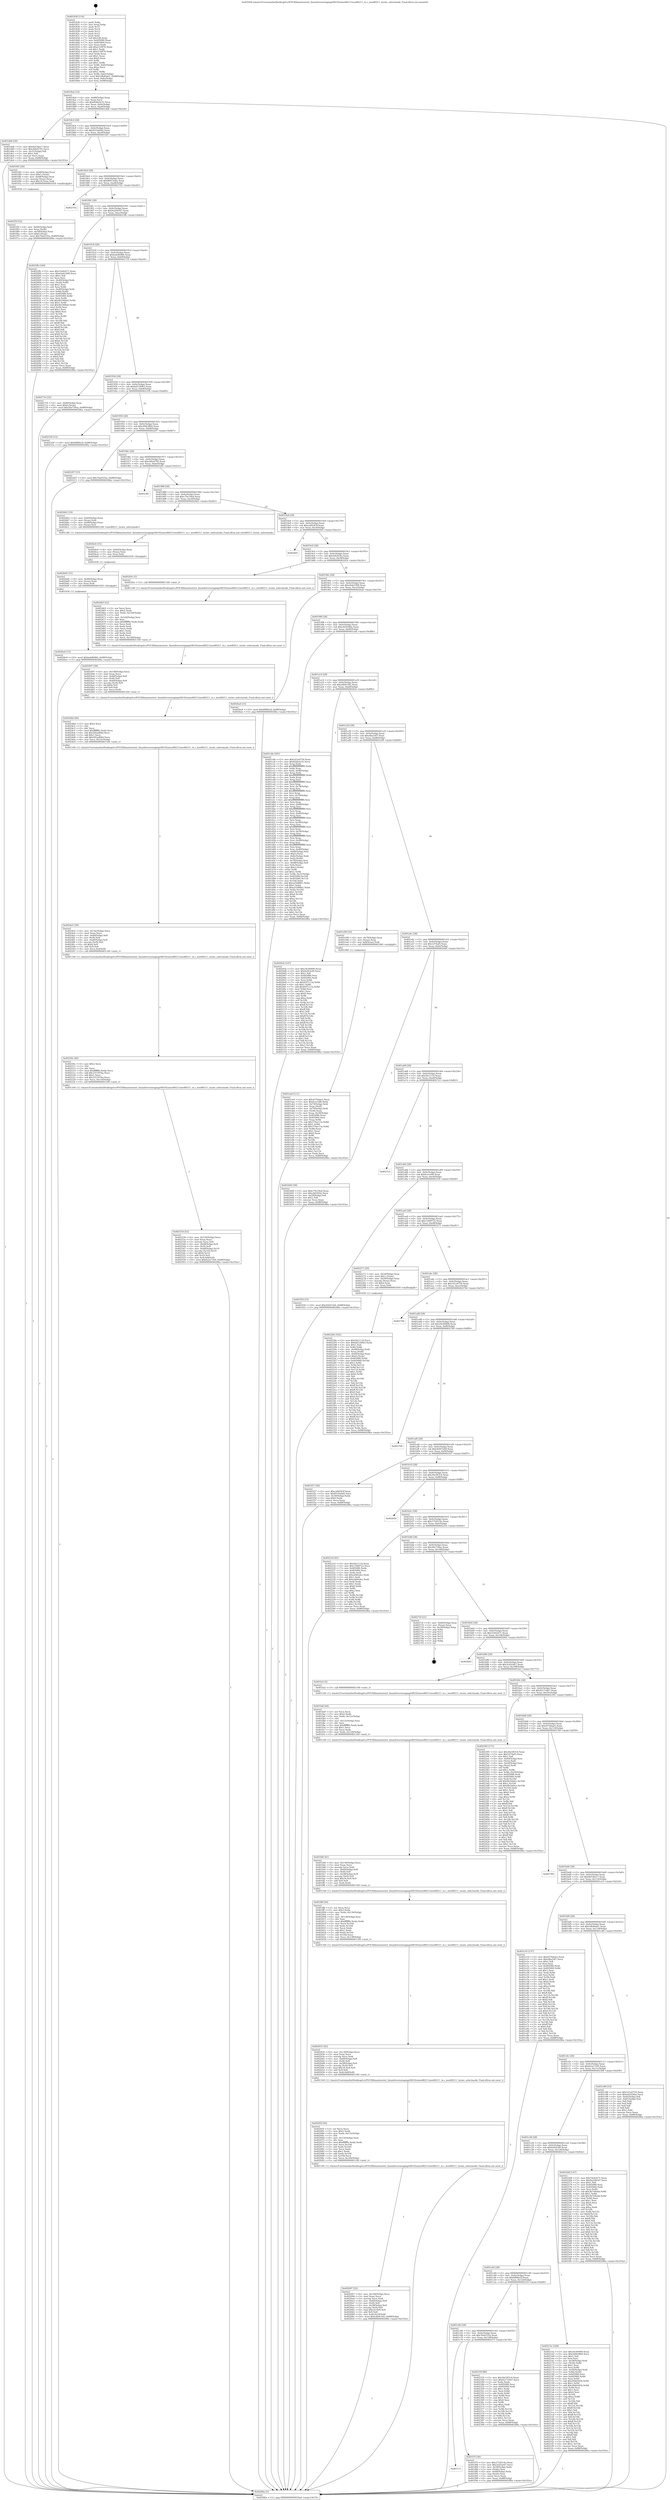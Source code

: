 digraph "0x401830" {
  label = "0x401830 (/mnt/c/Users/mathe/Desktop/tcc/POCII/binaries/extr_linuxdriversstagingrtl8192uieee80211ieee80211_tx.c_ieee80211_txrate_selectmode_Final-ollvm.out::main(0))"
  labelloc = "t"
  node[shape=record]

  Entry [label="",width=0.3,height=0.3,shape=circle,fillcolor=black,style=filled]
  "0x4018a4" [label="{
     0x4018a4 [32]\l
     | [instrs]\l
     &nbsp;&nbsp;0x4018a4 \<+6\>: mov -0x88(%rbp),%eax\l
     &nbsp;&nbsp;0x4018aa \<+2\>: mov %eax,%ecx\l
     &nbsp;&nbsp;0x4018ac \<+6\>: sub $0x82bb3e31,%ecx\l
     &nbsp;&nbsp;0x4018b2 \<+6\>: mov %eax,-0x9c(%rbp)\l
     &nbsp;&nbsp;0x4018b8 \<+6\>: mov %ecx,-0xa0(%rbp)\l
     &nbsp;&nbsp;0x4018be \<+6\>: je 0000000000401dd4 \<main+0x5a4\>\l
  }"]
  "0x401dd4" [label="{
     0x401dd4 [30]\l
     | [instrs]\l
     &nbsp;&nbsp;0x401dd4 \<+5\>: mov $0x4b536ec7,%eax\l
     &nbsp;&nbsp;0x401dd9 \<+5\>: mov $0xc66e0792,%ecx\l
     &nbsp;&nbsp;0x401dde \<+3\>: mov -0x31(%rbp),%dl\l
     &nbsp;&nbsp;0x401de1 \<+3\>: test $0x1,%dl\l
     &nbsp;&nbsp;0x401de4 \<+3\>: cmovne %ecx,%eax\l
     &nbsp;&nbsp;0x401de7 \<+6\>: mov %eax,-0x88(%rbp)\l
     &nbsp;&nbsp;0x401ded \<+5\>: jmp 000000000040286a \<main+0x103a\>\l
  }"]
  "0x4018c4" [label="{
     0x4018c4 [28]\l
     | [instrs]\l
     &nbsp;&nbsp;0x4018c4 \<+5\>: jmp 00000000004018c9 \<main+0x99\>\l
     &nbsp;&nbsp;0x4018c9 \<+6\>: mov -0x9c(%rbp),%eax\l
     &nbsp;&nbsp;0x4018cf \<+5\>: sub $0x8316a0d2,%eax\l
     &nbsp;&nbsp;0x4018d4 \<+6\>: mov %eax,-0xa4(%rbp)\l
     &nbsp;&nbsp;0x4018da \<+6\>: je 0000000000401f45 \<main+0x715\>\l
  }"]
  Exit [label="",width=0.3,height=0.3,shape=circle,fillcolor=black,style=filled,peripheries=2]
  "0x401f45" [label="{
     0x401f45 [26]\l
     | [instrs]\l
     &nbsp;&nbsp;0x401f45 \<+4\>: mov -0x68(%rbp),%rax\l
     &nbsp;&nbsp;0x401f49 \<+6\>: movl $0x1,(%rax)\l
     &nbsp;&nbsp;0x401f4f \<+4\>: mov -0x68(%rbp),%rax\l
     &nbsp;&nbsp;0x401f53 \<+3\>: movslq (%rax),%rax\l
     &nbsp;&nbsp;0x401f56 \<+4\>: imul $0x18,%rax,%rdi\l
     &nbsp;&nbsp;0x401f5a \<+5\>: call 0000000000401050 \<malloc@plt\>\l
     | [calls]\l
     &nbsp;&nbsp;0x401050 \{1\} (unknown)\l
  }"]
  "0x4018e0" [label="{
     0x4018e0 [28]\l
     | [instrs]\l
     &nbsp;&nbsp;0x4018e0 \<+5\>: jmp 00000000004018e5 \<main+0xb5\>\l
     &nbsp;&nbsp;0x4018e5 \<+6\>: mov -0x9c(%rbp),%eax\l
     &nbsp;&nbsp;0x4018eb \<+5\>: sub $0x88972ebe,%eax\l
     &nbsp;&nbsp;0x4018f0 \<+6\>: mov %eax,-0xa8(%rbp)\l
     &nbsp;&nbsp;0x4018f6 \<+6\>: je 0000000000402702 \<main+0xed2\>\l
  }"]
  "0x4026e4" [label="{
     0x4026e4 [15]\l
     | [instrs]\l
     &nbsp;&nbsp;0x4026e4 \<+10\>: movl $0xbab9b966,-0x88(%rbp)\l
     &nbsp;&nbsp;0x4026ee \<+5\>: jmp 000000000040286a \<main+0x103a\>\l
  }"]
  "0x402702" [label="{
     0x402702\l
  }", style=dashed]
  "0x4018fc" [label="{
     0x4018fc [28]\l
     | [instrs]\l
     &nbsp;&nbsp;0x4018fc \<+5\>: jmp 0000000000401901 \<main+0xd1\>\l
     &nbsp;&nbsp;0x401901 \<+6\>: mov -0x9c(%rbp),%eax\l
     &nbsp;&nbsp;0x401907 \<+5\>: sub $0x9a294547,%eax\l
     &nbsp;&nbsp;0x40190c \<+6\>: mov %eax,-0xac(%rbp)\l
     &nbsp;&nbsp;0x401912 \<+6\>: je 00000000004025fb \<main+0xdcb\>\l
  }"]
  "0x4026d5" [label="{
     0x4026d5 [15]\l
     | [instrs]\l
     &nbsp;&nbsp;0x4026d5 \<+4\>: mov -0x48(%rbp),%rax\l
     &nbsp;&nbsp;0x4026d9 \<+3\>: mov (%rax),%rax\l
     &nbsp;&nbsp;0x4026dc \<+3\>: mov %rax,%rdi\l
     &nbsp;&nbsp;0x4026df \<+5\>: call 0000000000401030 \<free@plt\>\l
     | [calls]\l
     &nbsp;&nbsp;0x401030 \{1\} (unknown)\l
  }"]
  "0x4025fb" [label="{
     0x4025fb [169]\l
     | [instrs]\l
     &nbsp;&nbsp;0x4025fb \<+5\>: mov $0x33e0cb71,%eax\l
     &nbsp;&nbsp;0x402600 \<+5\>: mov $0xe0ab1009,%ecx\l
     &nbsp;&nbsp;0x402605 \<+2\>: mov $0x1,%dl\l
     &nbsp;&nbsp;0x402607 \<+2\>: xor %esi,%esi\l
     &nbsp;&nbsp;0x402609 \<+4\>: mov -0x40(%rbp),%rdi\l
     &nbsp;&nbsp;0x40260d \<+3\>: mov (%rdi),%r8d\l
     &nbsp;&nbsp;0x402610 \<+3\>: sub $0x1,%esi\l
     &nbsp;&nbsp;0x402613 \<+3\>: sub %esi,%r8d\l
     &nbsp;&nbsp;0x402616 \<+4\>: mov -0x40(%rbp),%rdi\l
     &nbsp;&nbsp;0x40261a \<+3\>: mov %r8d,(%rdi)\l
     &nbsp;&nbsp;0x40261d \<+7\>: mov 0x405080,%esi\l
     &nbsp;&nbsp;0x402624 \<+8\>: mov 0x405060,%r8d\l
     &nbsp;&nbsp;0x40262c \<+3\>: mov %esi,%r9d\l
     &nbsp;&nbsp;0x40262f \<+7\>: add $0x4b190b42,%r9d\l
     &nbsp;&nbsp;0x402636 \<+4\>: sub $0x1,%r9d\l
     &nbsp;&nbsp;0x40263a \<+7\>: sub $0x4b190b42,%r9d\l
     &nbsp;&nbsp;0x402641 \<+4\>: imul %r9d,%esi\l
     &nbsp;&nbsp;0x402645 \<+3\>: and $0x1,%esi\l
     &nbsp;&nbsp;0x402648 \<+3\>: cmp $0x0,%esi\l
     &nbsp;&nbsp;0x40264b \<+4\>: sete %r10b\l
     &nbsp;&nbsp;0x40264f \<+4\>: cmp $0xa,%r8d\l
     &nbsp;&nbsp;0x402653 \<+4\>: setl %r11b\l
     &nbsp;&nbsp;0x402657 \<+3\>: mov %r10b,%bl\l
     &nbsp;&nbsp;0x40265a \<+3\>: xor $0xff,%bl\l
     &nbsp;&nbsp;0x40265d \<+3\>: mov %r11b,%r14b\l
     &nbsp;&nbsp;0x402660 \<+4\>: xor $0xff,%r14b\l
     &nbsp;&nbsp;0x402664 \<+3\>: xor $0x0,%dl\l
     &nbsp;&nbsp;0x402667 \<+3\>: mov %bl,%r15b\l
     &nbsp;&nbsp;0x40266a \<+4\>: and $0x0,%r15b\l
     &nbsp;&nbsp;0x40266e \<+3\>: and %dl,%r10b\l
     &nbsp;&nbsp;0x402671 \<+3\>: mov %r14b,%r12b\l
     &nbsp;&nbsp;0x402674 \<+4\>: and $0x0,%r12b\l
     &nbsp;&nbsp;0x402678 \<+3\>: and %dl,%r11b\l
     &nbsp;&nbsp;0x40267b \<+3\>: or %r10b,%r15b\l
     &nbsp;&nbsp;0x40267e \<+3\>: or %r11b,%r12b\l
     &nbsp;&nbsp;0x402681 \<+3\>: xor %r12b,%r15b\l
     &nbsp;&nbsp;0x402684 \<+3\>: or %r14b,%bl\l
     &nbsp;&nbsp;0x402687 \<+3\>: xor $0xff,%bl\l
     &nbsp;&nbsp;0x40268a \<+3\>: or $0x0,%dl\l
     &nbsp;&nbsp;0x40268d \<+2\>: and %dl,%bl\l
     &nbsp;&nbsp;0x40268f \<+3\>: or %bl,%r15b\l
     &nbsp;&nbsp;0x402692 \<+4\>: test $0x1,%r15b\l
     &nbsp;&nbsp;0x402696 \<+3\>: cmovne %ecx,%eax\l
     &nbsp;&nbsp;0x402699 \<+6\>: mov %eax,-0x88(%rbp)\l
     &nbsp;&nbsp;0x40269f \<+5\>: jmp 000000000040286a \<main+0x103a\>\l
  }"]
  "0x401918" [label="{
     0x401918 [28]\l
     | [instrs]\l
     &nbsp;&nbsp;0x401918 \<+5\>: jmp 000000000040191d \<main+0xed\>\l
     &nbsp;&nbsp;0x40191d \<+6\>: mov -0x9c(%rbp),%eax\l
     &nbsp;&nbsp;0x401923 \<+5\>: sub $0xbab9b966,%eax\l
     &nbsp;&nbsp;0x401928 \<+6\>: mov %eax,-0xb0(%rbp)\l
     &nbsp;&nbsp;0x40192e \<+6\>: je 0000000000402716 \<main+0xee6\>\l
  }"]
  "0x4026c6" [label="{
     0x4026c6 [15]\l
     | [instrs]\l
     &nbsp;&nbsp;0x4026c6 \<+4\>: mov -0x60(%rbp),%rax\l
     &nbsp;&nbsp;0x4026ca \<+3\>: mov (%rax),%rax\l
     &nbsp;&nbsp;0x4026cd \<+3\>: mov %rax,%rdi\l
     &nbsp;&nbsp;0x4026d0 \<+5\>: call 0000000000401030 \<free@plt\>\l
     | [calls]\l
     &nbsp;&nbsp;0x401030 \{1\} (unknown)\l
  }"]
  "0x402716" [label="{
     0x402716 [25]\l
     | [instrs]\l
     &nbsp;&nbsp;0x402716 \<+4\>: mov -0x80(%rbp),%rax\l
     &nbsp;&nbsp;0x40271a \<+6\>: movl $0x0,(%rax)\l
     &nbsp;&nbsp;0x402720 \<+10\>: movl $0x30e739aa,-0x88(%rbp)\l
     &nbsp;&nbsp;0x40272a \<+5\>: jmp 000000000040286a \<main+0x103a\>\l
  }"]
  "0x401934" [label="{
     0x401934 [28]\l
     | [instrs]\l
     &nbsp;&nbsp;0x401934 \<+5\>: jmp 0000000000401939 \<main+0x109\>\l
     &nbsp;&nbsp;0x401939 \<+6\>: mov -0x9c(%rbp),%eax\l
     &nbsp;&nbsp;0x40193f \<+5\>: sub $0xbd1249b3,%eax\l
     &nbsp;&nbsp;0x401944 \<+6\>: mov %eax,-0xb4(%rbp)\l
     &nbsp;&nbsp;0x40194a \<+6\>: je 0000000000402330 \<main+0xb00\>\l
  }"]
  "0x402534" [label="{
     0x402534 [52]\l
     | [instrs]\l
     &nbsp;&nbsp;0x402534 \<+6\>: mov -0x150(%rbp),%ecx\l
     &nbsp;&nbsp;0x40253a \<+3\>: imul %eax,%ecx\l
     &nbsp;&nbsp;0x40253d \<+3\>: movslq %ecx,%r8\l
     &nbsp;&nbsp;0x402540 \<+4\>: mov -0x48(%rbp),%r9\l
     &nbsp;&nbsp;0x402544 \<+3\>: mov (%r9),%r9\l
     &nbsp;&nbsp;0x402547 \<+4\>: mov -0x40(%rbp),%r10\l
     &nbsp;&nbsp;0x40254b \<+3\>: movslq (%r10),%r10\l
     &nbsp;&nbsp;0x40254e \<+4\>: shl $0x4,%r10\l
     &nbsp;&nbsp;0x402552 \<+3\>: add %r10,%r9\l
     &nbsp;&nbsp;0x402555 \<+4\>: mov %r8,0x8(%r9)\l
     &nbsp;&nbsp;0x402559 \<+10\>: movl $0x6a2e7169,-0x88(%rbp)\l
     &nbsp;&nbsp;0x402563 \<+5\>: jmp 000000000040286a \<main+0x103a\>\l
  }"]
  "0x402330" [label="{
     0x402330 [15]\l
     | [instrs]\l
     &nbsp;&nbsp;0x402330 \<+10\>: movl $0x6f6f6a5f,-0x88(%rbp)\l
     &nbsp;&nbsp;0x40233a \<+5\>: jmp 000000000040286a \<main+0x103a\>\l
  }"]
  "0x401950" [label="{
     0x401950 [28]\l
     | [instrs]\l
     &nbsp;&nbsp;0x401950 \<+5\>: jmp 0000000000401955 \<main+0x125\>\l
     &nbsp;&nbsp;0x401955 \<+6\>: mov -0x9c(%rbp),%eax\l
     &nbsp;&nbsp;0x40195b \<+5\>: sub $0xc60b3864,%eax\l
     &nbsp;&nbsp;0x401960 \<+6\>: mov %eax,-0xb8(%rbp)\l
     &nbsp;&nbsp;0x401966 \<+6\>: je 0000000000402207 \<main+0x9d7\>\l
  }"]
  "0x40250c" [label="{
     0x40250c [40]\l
     | [instrs]\l
     &nbsp;&nbsp;0x40250c \<+5\>: mov $0x2,%ecx\l
     &nbsp;&nbsp;0x402511 \<+1\>: cltd\l
     &nbsp;&nbsp;0x402512 \<+2\>: idiv %ecx\l
     &nbsp;&nbsp;0x402514 \<+6\>: imul $0xfffffffe,%edx,%ecx\l
     &nbsp;&nbsp;0x40251a \<+6\>: add $0x331597ba,%ecx\l
     &nbsp;&nbsp;0x402520 \<+3\>: add $0x1,%ecx\l
     &nbsp;&nbsp;0x402523 \<+6\>: sub $0x331597ba,%ecx\l
     &nbsp;&nbsp;0x402529 \<+6\>: mov %ecx,-0x150(%rbp)\l
     &nbsp;&nbsp;0x40252f \<+5\>: call 0000000000401160 \<next_i\>\l
     | [calls]\l
     &nbsp;&nbsp;0x401160 \{1\} (/mnt/c/Users/mathe/Desktop/tcc/POCII/binaries/extr_linuxdriversstagingrtl8192uieee80211ieee80211_tx.c_ieee80211_txrate_selectmode_Final-ollvm.out::next_i)\l
  }"]
  "0x402207" [label="{
     0x402207 [15]\l
     | [instrs]\l
     &nbsp;&nbsp;0x402207 \<+10\>: movl $0x76a0335a,-0x88(%rbp)\l
     &nbsp;&nbsp;0x402211 \<+5\>: jmp 000000000040286a \<main+0x103a\>\l
  }"]
  "0x40196c" [label="{
     0x40196c [28]\l
     | [instrs]\l
     &nbsp;&nbsp;0x40196c \<+5\>: jmp 0000000000401971 \<main+0x141\>\l
     &nbsp;&nbsp;0x401971 \<+6\>: mov -0x9c(%rbp),%eax\l
     &nbsp;&nbsp;0x401977 \<+5\>: sub $0xc66e0792,%eax\l
     &nbsp;&nbsp;0x40197c \<+6\>: mov %eax,-0xbc(%rbp)\l
     &nbsp;&nbsp;0x401982 \<+6\>: je 0000000000401df2 \<main+0x5c2\>\l
  }"]
  "0x4024e5" [label="{
     0x4024e5 [39]\l
     | [instrs]\l
     &nbsp;&nbsp;0x4024e5 \<+6\>: mov -0x14c(%rbp),%ecx\l
     &nbsp;&nbsp;0x4024eb \<+3\>: imul %eax,%ecx\l
     &nbsp;&nbsp;0x4024ee \<+4\>: mov -0x48(%rbp),%r8\l
     &nbsp;&nbsp;0x4024f2 \<+3\>: mov (%r8),%r8\l
     &nbsp;&nbsp;0x4024f5 \<+4\>: mov -0x40(%rbp),%r9\l
     &nbsp;&nbsp;0x4024f9 \<+3\>: movslq (%r9),%r9\l
     &nbsp;&nbsp;0x4024fc \<+4\>: shl $0x4,%r9\l
     &nbsp;&nbsp;0x402500 \<+3\>: add %r9,%r8\l
     &nbsp;&nbsp;0x402503 \<+4\>: mov %ecx,0x4(%r8)\l
     &nbsp;&nbsp;0x402507 \<+5\>: call 0000000000401160 \<next_i\>\l
     | [calls]\l
     &nbsp;&nbsp;0x401160 \{1\} (/mnt/c/Users/mathe/Desktop/tcc/POCII/binaries/extr_linuxdriversstagingrtl8192uieee80211ieee80211_tx.c_ieee80211_txrate_selectmode_Final-ollvm.out::next_i)\l
  }"]
  "0x401df2" [label="{
     0x401df2\l
  }", style=dashed]
  "0x401988" [label="{
     0x401988 [28]\l
     | [instrs]\l
     &nbsp;&nbsp;0x401988 \<+5\>: jmp 000000000040198d \<main+0x15d\>\l
     &nbsp;&nbsp;0x40198d \<+6\>: mov -0x9c(%rbp),%eax\l
     &nbsp;&nbsp;0x401993 \<+5\>: sub $0xc79c19ed,%eax\l
     &nbsp;&nbsp;0x401998 \<+6\>: mov %eax,-0xc0(%rbp)\l
     &nbsp;&nbsp;0x40199e \<+6\>: je 00000000004026b3 \<main+0xe83\>\l
  }"]
  "0x4024bd" [label="{
     0x4024bd [40]\l
     | [instrs]\l
     &nbsp;&nbsp;0x4024bd \<+5\>: mov $0x2,%ecx\l
     &nbsp;&nbsp;0x4024c2 \<+1\>: cltd\l
     &nbsp;&nbsp;0x4024c3 \<+2\>: idiv %ecx\l
     &nbsp;&nbsp;0x4024c5 \<+6\>: imul $0xfffffffe,%edx,%ecx\l
     &nbsp;&nbsp;0x4024cb \<+6\>: sub $0x582ad84d,%ecx\l
     &nbsp;&nbsp;0x4024d1 \<+3\>: add $0x1,%ecx\l
     &nbsp;&nbsp;0x4024d4 \<+6\>: add $0x582ad84d,%ecx\l
     &nbsp;&nbsp;0x4024da \<+6\>: mov %ecx,-0x14c(%rbp)\l
     &nbsp;&nbsp;0x4024e0 \<+5\>: call 0000000000401160 \<next_i\>\l
     | [calls]\l
     &nbsp;&nbsp;0x401160 \{1\} (/mnt/c/Users/mathe/Desktop/tcc/POCII/binaries/extr_linuxdriversstagingrtl8192uieee80211ieee80211_tx.c_ieee80211_txrate_selectmode_Final-ollvm.out::next_i)\l
  }"]
  "0x4026b3" [label="{
     0x4026b3 [19]\l
     | [instrs]\l
     &nbsp;&nbsp;0x4026b3 \<+4\>: mov -0x60(%rbp),%rax\l
     &nbsp;&nbsp;0x4026b7 \<+3\>: mov (%rax),%rdi\l
     &nbsp;&nbsp;0x4026ba \<+4\>: mov -0x48(%rbp),%rax\l
     &nbsp;&nbsp;0x4026be \<+3\>: mov (%rax),%rsi\l
     &nbsp;&nbsp;0x4026c1 \<+5\>: call 0000000000401240 \<ieee80211_txrate_selectmode\>\l
     | [calls]\l
     &nbsp;&nbsp;0x401240 \{1\} (/mnt/c/Users/mathe/Desktop/tcc/POCII/binaries/extr_linuxdriversstagingrtl8192uieee80211ieee80211_tx.c_ieee80211_txrate_selectmode_Final-ollvm.out::ieee80211_txrate_selectmode)\l
  }"]
  "0x4019a4" [label="{
     0x4019a4 [28]\l
     | [instrs]\l
     &nbsp;&nbsp;0x4019a4 \<+5\>: jmp 00000000004019a9 \<main+0x179\>\l
     &nbsp;&nbsp;0x4019a9 \<+6\>: mov -0x9c(%rbp),%eax\l
     &nbsp;&nbsp;0x4019af \<+5\>: sub $0xca84363f,%eax\l
     &nbsp;&nbsp;0x4019b4 \<+6\>: mov %eax,-0xc4(%rbp)\l
     &nbsp;&nbsp;0x4019ba \<+6\>: je 00000000004026f3 \<main+0xec3\>\l
  }"]
  "0x402497" [label="{
     0x402497 [38]\l
     | [instrs]\l
     &nbsp;&nbsp;0x402497 \<+6\>: mov -0x148(%rbp),%ecx\l
     &nbsp;&nbsp;0x40249d \<+3\>: imul %eax,%ecx\l
     &nbsp;&nbsp;0x4024a0 \<+4\>: mov -0x48(%rbp),%r8\l
     &nbsp;&nbsp;0x4024a4 \<+3\>: mov (%r8),%r8\l
     &nbsp;&nbsp;0x4024a7 \<+4\>: mov -0x40(%rbp),%r9\l
     &nbsp;&nbsp;0x4024ab \<+3\>: movslq (%r9),%r9\l
     &nbsp;&nbsp;0x4024ae \<+4\>: shl $0x4,%r9\l
     &nbsp;&nbsp;0x4024b2 \<+3\>: add %r9,%r8\l
     &nbsp;&nbsp;0x4024b5 \<+3\>: mov %ecx,(%r8)\l
     &nbsp;&nbsp;0x4024b8 \<+5\>: call 0000000000401160 \<next_i\>\l
     | [calls]\l
     &nbsp;&nbsp;0x401160 \{1\} (/mnt/c/Users/mathe/Desktop/tcc/POCII/binaries/extr_linuxdriversstagingrtl8192uieee80211ieee80211_tx.c_ieee80211_txrate_selectmode_Final-ollvm.out::next_i)\l
  }"]
  "0x4026f3" [label="{
     0x4026f3\l
  }", style=dashed]
  "0x4019c0" [label="{
     0x4019c0 [28]\l
     | [instrs]\l
     &nbsp;&nbsp;0x4019c0 \<+5\>: jmp 00000000004019c5 \<main+0x195\>\l
     &nbsp;&nbsp;0x4019c5 \<+6\>: mov -0x9c(%rbp),%eax\l
     &nbsp;&nbsp;0x4019cb \<+5\>: sub $0xcb62f24a,%eax\l
     &nbsp;&nbsp;0x4019d0 \<+6\>: mov %eax,-0xc8(%rbp)\l
     &nbsp;&nbsp;0x4019d6 \<+6\>: je 000000000040245e \<main+0xc2e\>\l
  }"]
  "0x402463" [label="{
     0x402463 [52]\l
     | [instrs]\l
     &nbsp;&nbsp;0x402463 \<+2\>: xor %ecx,%ecx\l
     &nbsp;&nbsp;0x402465 \<+5\>: mov $0x2,%edx\l
     &nbsp;&nbsp;0x40246a \<+6\>: mov %edx,-0x144(%rbp)\l
     &nbsp;&nbsp;0x402470 \<+1\>: cltd\l
     &nbsp;&nbsp;0x402471 \<+6\>: mov -0x144(%rbp),%esi\l
     &nbsp;&nbsp;0x402477 \<+2\>: idiv %esi\l
     &nbsp;&nbsp;0x402479 \<+6\>: imul $0xfffffffe,%edx,%edx\l
     &nbsp;&nbsp;0x40247f \<+2\>: mov %ecx,%edi\l
     &nbsp;&nbsp;0x402481 \<+2\>: sub %edx,%edi\l
     &nbsp;&nbsp;0x402483 \<+2\>: mov %ecx,%edx\l
     &nbsp;&nbsp;0x402485 \<+3\>: sub $0x1,%edx\l
     &nbsp;&nbsp;0x402488 \<+2\>: add %edx,%edi\l
     &nbsp;&nbsp;0x40248a \<+2\>: sub %edi,%ecx\l
     &nbsp;&nbsp;0x40248c \<+6\>: mov %ecx,-0x148(%rbp)\l
     &nbsp;&nbsp;0x402492 \<+5\>: call 0000000000401160 \<next_i\>\l
     | [calls]\l
     &nbsp;&nbsp;0x401160 \{1\} (/mnt/c/Users/mathe/Desktop/tcc/POCII/binaries/extr_linuxdriversstagingrtl8192uieee80211ieee80211_tx.c_ieee80211_txrate_selectmode_Final-ollvm.out::next_i)\l
  }"]
  "0x40245e" [label="{
     0x40245e [5]\l
     | [instrs]\l
     &nbsp;&nbsp;0x40245e \<+5\>: call 0000000000401160 \<next_i\>\l
     | [calls]\l
     &nbsp;&nbsp;0x401160 \{1\} (/mnt/c/Users/mathe/Desktop/tcc/POCII/binaries/extr_linuxdriversstagingrtl8192uieee80211ieee80211_tx.c_ieee80211_txrate_selectmode_Final-ollvm.out::next_i)\l
  }"]
  "0x4019dc" [label="{
     0x4019dc [28]\l
     | [instrs]\l
     &nbsp;&nbsp;0x4019dc \<+5\>: jmp 00000000004019e1 \<main+0x1b1\>\l
     &nbsp;&nbsp;0x4019e1 \<+6\>: mov -0x9c(%rbp),%eax\l
     &nbsp;&nbsp;0x4019e7 \<+5\>: sub $0xe0ab1009,%eax\l
     &nbsp;&nbsp;0x4019ec \<+6\>: mov %eax,-0xcc(%rbp)\l
     &nbsp;&nbsp;0x4019f2 \<+6\>: je 00000000004026a4 \<main+0xe74\>\l
  }"]
  "0x40228e" [label="{
     0x40228e [162]\l
     | [instrs]\l
     &nbsp;&nbsp;0x40228e \<+5\>: mov $0x5bc1110,%ecx\l
     &nbsp;&nbsp;0x402293 \<+5\>: mov $0xbd1249b3,%edx\l
     &nbsp;&nbsp;0x402298 \<+3\>: mov $0x1,%sil\l
     &nbsp;&nbsp;0x40229b \<+3\>: xor %r8d,%r8d\l
     &nbsp;&nbsp;0x40229e \<+4\>: mov -0x48(%rbp),%rdi\l
     &nbsp;&nbsp;0x4022a2 \<+3\>: mov %rax,(%rdi)\l
     &nbsp;&nbsp;0x4022a5 \<+4\>: mov -0x40(%rbp),%rax\l
     &nbsp;&nbsp;0x4022a9 \<+6\>: movl $0x0,(%rax)\l
     &nbsp;&nbsp;0x4022af \<+8\>: mov 0x405080,%r9d\l
     &nbsp;&nbsp;0x4022b7 \<+8\>: mov 0x405060,%r10d\l
     &nbsp;&nbsp;0x4022bf \<+4\>: sub $0x1,%r8d\l
     &nbsp;&nbsp;0x4022c3 \<+3\>: mov %r9d,%r11d\l
     &nbsp;&nbsp;0x4022c6 \<+3\>: add %r8d,%r11d\l
     &nbsp;&nbsp;0x4022c9 \<+4\>: imul %r11d,%r9d\l
     &nbsp;&nbsp;0x4022cd \<+4\>: and $0x1,%r9d\l
     &nbsp;&nbsp;0x4022d1 \<+4\>: cmp $0x0,%r9d\l
     &nbsp;&nbsp;0x4022d5 \<+3\>: sete %bl\l
     &nbsp;&nbsp;0x4022d8 \<+4\>: cmp $0xa,%r10d\l
     &nbsp;&nbsp;0x4022dc \<+4\>: setl %r14b\l
     &nbsp;&nbsp;0x4022e0 \<+3\>: mov %bl,%r15b\l
     &nbsp;&nbsp;0x4022e3 \<+4\>: xor $0xff,%r15b\l
     &nbsp;&nbsp;0x4022e7 \<+3\>: mov %r14b,%r12b\l
     &nbsp;&nbsp;0x4022ea \<+4\>: xor $0xff,%r12b\l
     &nbsp;&nbsp;0x4022ee \<+4\>: xor $0x0,%sil\l
     &nbsp;&nbsp;0x4022f2 \<+3\>: mov %r15b,%r13b\l
     &nbsp;&nbsp;0x4022f5 \<+4\>: and $0x0,%r13b\l
     &nbsp;&nbsp;0x4022f9 \<+3\>: and %sil,%bl\l
     &nbsp;&nbsp;0x4022fc \<+3\>: mov %r12b,%al\l
     &nbsp;&nbsp;0x4022ff \<+2\>: and $0x0,%al\l
     &nbsp;&nbsp;0x402301 \<+3\>: and %sil,%r14b\l
     &nbsp;&nbsp;0x402304 \<+3\>: or %bl,%r13b\l
     &nbsp;&nbsp;0x402307 \<+3\>: or %r14b,%al\l
     &nbsp;&nbsp;0x40230a \<+3\>: xor %al,%r13b\l
     &nbsp;&nbsp;0x40230d \<+3\>: or %r12b,%r15b\l
     &nbsp;&nbsp;0x402310 \<+4\>: xor $0xff,%r15b\l
     &nbsp;&nbsp;0x402314 \<+4\>: or $0x0,%sil\l
     &nbsp;&nbsp;0x402318 \<+3\>: and %sil,%r15b\l
     &nbsp;&nbsp;0x40231b \<+3\>: or %r15b,%r13b\l
     &nbsp;&nbsp;0x40231e \<+4\>: test $0x1,%r13b\l
     &nbsp;&nbsp;0x402322 \<+3\>: cmovne %edx,%ecx\l
     &nbsp;&nbsp;0x402325 \<+6\>: mov %ecx,-0x88(%rbp)\l
     &nbsp;&nbsp;0x40232b \<+5\>: jmp 000000000040286a \<main+0x103a\>\l
  }"]
  "0x4026a4" [label="{
     0x4026a4 [15]\l
     | [instrs]\l
     &nbsp;&nbsp;0x4026a4 \<+10\>: movl $0x6f6f6a5f,-0x88(%rbp)\l
     &nbsp;&nbsp;0x4026ae \<+5\>: jmp 000000000040286a \<main+0x103a\>\l
  }"]
  "0x4019f8" [label="{
     0x4019f8 [28]\l
     | [instrs]\l
     &nbsp;&nbsp;0x4019f8 \<+5\>: jmp 00000000004019fd \<main+0x1cd\>\l
     &nbsp;&nbsp;0x4019fd \<+6\>: mov -0x9c(%rbp),%eax\l
     &nbsp;&nbsp;0x401a03 \<+5\>: sub $0xe42024be,%eax\l
     &nbsp;&nbsp;0x401a08 \<+6\>: mov %eax,-0xd0(%rbp)\l
     &nbsp;&nbsp;0x401a0e \<+6\>: je 0000000000401cbb \<main+0x48b\>\l
  }"]
  "0x402097" [label="{
     0x402097 [52]\l
     | [instrs]\l
     &nbsp;&nbsp;0x402097 \<+6\>: mov -0x140(%rbp),%ecx\l
     &nbsp;&nbsp;0x40209d \<+3\>: imul %eax,%ecx\l
     &nbsp;&nbsp;0x4020a0 \<+3\>: movslq %ecx,%rdi\l
     &nbsp;&nbsp;0x4020a3 \<+4\>: mov -0x60(%rbp),%r8\l
     &nbsp;&nbsp;0x4020a7 \<+3\>: mov (%r8),%r8\l
     &nbsp;&nbsp;0x4020aa \<+4\>: mov -0x58(%rbp),%r9\l
     &nbsp;&nbsp;0x4020ae \<+3\>: movslq (%r9),%r9\l
     &nbsp;&nbsp;0x4020b1 \<+4\>: imul $0x18,%r9,%r9\l
     &nbsp;&nbsp;0x4020b5 \<+3\>: add %r9,%r8\l
     &nbsp;&nbsp;0x4020b8 \<+4\>: mov %rdi,0x10(%r8)\l
     &nbsp;&nbsp;0x4020bc \<+10\>: movl $0xe4b9c545,-0x88(%rbp)\l
     &nbsp;&nbsp;0x4020c6 \<+5\>: jmp 000000000040286a \<main+0x103a\>\l
  }"]
  "0x401cbb" [label="{
     0x401cbb [281]\l
     | [instrs]\l
     &nbsp;&nbsp;0x401cbb \<+5\>: mov $0x161e6750,%eax\l
     &nbsp;&nbsp;0x401cc0 \<+5\>: mov $0x82bb3e31,%ecx\l
     &nbsp;&nbsp;0x401cc5 \<+3\>: mov %rsp,%rdx\l
     &nbsp;&nbsp;0x401cc8 \<+4\>: add $0xfffffffffffffff0,%rdx\l
     &nbsp;&nbsp;0x401ccc \<+3\>: mov %rdx,%rsp\l
     &nbsp;&nbsp;0x401ccf \<+4\>: mov %rdx,-0x80(%rbp)\l
     &nbsp;&nbsp;0x401cd3 \<+3\>: mov %rsp,%rdx\l
     &nbsp;&nbsp;0x401cd6 \<+4\>: add $0xfffffffffffffff0,%rdx\l
     &nbsp;&nbsp;0x401cda \<+3\>: mov %rdx,%rsp\l
     &nbsp;&nbsp;0x401cdd \<+3\>: mov %rsp,%rsi\l
     &nbsp;&nbsp;0x401ce0 \<+4\>: add $0xfffffffffffffff0,%rsi\l
     &nbsp;&nbsp;0x401ce4 \<+3\>: mov %rsi,%rsp\l
     &nbsp;&nbsp;0x401ce7 \<+4\>: mov %rsi,-0x78(%rbp)\l
     &nbsp;&nbsp;0x401ceb \<+3\>: mov %rsp,%rsi\l
     &nbsp;&nbsp;0x401cee \<+4\>: add $0xfffffffffffffff0,%rsi\l
     &nbsp;&nbsp;0x401cf2 \<+3\>: mov %rsi,%rsp\l
     &nbsp;&nbsp;0x401cf5 \<+4\>: mov %rsi,-0x70(%rbp)\l
     &nbsp;&nbsp;0x401cf9 \<+3\>: mov %rsp,%rsi\l
     &nbsp;&nbsp;0x401cfc \<+4\>: add $0xfffffffffffffff0,%rsi\l
     &nbsp;&nbsp;0x401d00 \<+3\>: mov %rsi,%rsp\l
     &nbsp;&nbsp;0x401d03 \<+4\>: mov %rsi,-0x68(%rbp)\l
     &nbsp;&nbsp;0x401d07 \<+3\>: mov %rsp,%rsi\l
     &nbsp;&nbsp;0x401d0a \<+4\>: add $0xfffffffffffffff0,%rsi\l
     &nbsp;&nbsp;0x401d0e \<+3\>: mov %rsi,%rsp\l
     &nbsp;&nbsp;0x401d11 \<+4\>: mov %rsi,-0x60(%rbp)\l
     &nbsp;&nbsp;0x401d15 \<+3\>: mov %rsp,%rsi\l
     &nbsp;&nbsp;0x401d18 \<+4\>: add $0xfffffffffffffff0,%rsi\l
     &nbsp;&nbsp;0x401d1c \<+3\>: mov %rsi,%rsp\l
     &nbsp;&nbsp;0x401d1f \<+4\>: mov %rsi,-0x58(%rbp)\l
     &nbsp;&nbsp;0x401d23 \<+3\>: mov %rsp,%rsi\l
     &nbsp;&nbsp;0x401d26 \<+4\>: add $0xfffffffffffffff0,%rsi\l
     &nbsp;&nbsp;0x401d2a \<+3\>: mov %rsi,%rsp\l
     &nbsp;&nbsp;0x401d2d \<+4\>: mov %rsi,-0x50(%rbp)\l
     &nbsp;&nbsp;0x401d31 \<+3\>: mov %rsp,%rsi\l
     &nbsp;&nbsp;0x401d34 \<+4\>: add $0xfffffffffffffff0,%rsi\l
     &nbsp;&nbsp;0x401d38 \<+3\>: mov %rsi,%rsp\l
     &nbsp;&nbsp;0x401d3b \<+4\>: mov %rsi,-0x48(%rbp)\l
     &nbsp;&nbsp;0x401d3f \<+3\>: mov %rsp,%rsi\l
     &nbsp;&nbsp;0x401d42 \<+4\>: add $0xfffffffffffffff0,%rsi\l
     &nbsp;&nbsp;0x401d46 \<+3\>: mov %rsi,%rsp\l
     &nbsp;&nbsp;0x401d49 \<+4\>: mov %rsi,-0x40(%rbp)\l
     &nbsp;&nbsp;0x401d4d \<+4\>: mov -0x80(%rbp),%rsi\l
     &nbsp;&nbsp;0x401d51 \<+6\>: movl $0x0,(%rsi)\l
     &nbsp;&nbsp;0x401d57 \<+6\>: mov -0x8c(%rbp),%edi\l
     &nbsp;&nbsp;0x401d5d \<+2\>: mov %edi,(%rdx)\l
     &nbsp;&nbsp;0x401d5f \<+4\>: mov -0x78(%rbp),%rsi\l
     &nbsp;&nbsp;0x401d63 \<+7\>: mov -0x98(%rbp),%r8\l
     &nbsp;&nbsp;0x401d6a \<+3\>: mov %r8,(%rsi)\l
     &nbsp;&nbsp;0x401d6d \<+3\>: cmpl $0x2,(%rdx)\l
     &nbsp;&nbsp;0x401d70 \<+4\>: setne %r9b\l
     &nbsp;&nbsp;0x401d74 \<+4\>: and $0x1,%r9b\l
     &nbsp;&nbsp;0x401d78 \<+4\>: mov %r9b,-0x31(%rbp)\l
     &nbsp;&nbsp;0x401d7c \<+8\>: mov 0x405080,%r10d\l
     &nbsp;&nbsp;0x401d84 \<+8\>: mov 0x405060,%r11d\l
     &nbsp;&nbsp;0x401d8c \<+3\>: mov %r10d,%ebx\l
     &nbsp;&nbsp;0x401d8f \<+6\>: add $0xa25d88b1,%ebx\l
     &nbsp;&nbsp;0x401d95 \<+3\>: sub $0x1,%ebx\l
     &nbsp;&nbsp;0x401d98 \<+6\>: sub $0xa25d88b1,%ebx\l
     &nbsp;&nbsp;0x401d9e \<+4\>: imul %ebx,%r10d\l
     &nbsp;&nbsp;0x401da2 \<+4\>: and $0x1,%r10d\l
     &nbsp;&nbsp;0x401da6 \<+4\>: cmp $0x0,%r10d\l
     &nbsp;&nbsp;0x401daa \<+4\>: sete %r9b\l
     &nbsp;&nbsp;0x401dae \<+4\>: cmp $0xa,%r11d\l
     &nbsp;&nbsp;0x401db2 \<+4\>: setl %r14b\l
     &nbsp;&nbsp;0x401db6 \<+3\>: mov %r9b,%r15b\l
     &nbsp;&nbsp;0x401db9 \<+3\>: and %r14b,%r15b\l
     &nbsp;&nbsp;0x401dbc \<+3\>: xor %r14b,%r9b\l
     &nbsp;&nbsp;0x401dbf \<+3\>: or %r9b,%r15b\l
     &nbsp;&nbsp;0x401dc2 \<+4\>: test $0x1,%r15b\l
     &nbsp;&nbsp;0x401dc6 \<+3\>: cmovne %ecx,%eax\l
     &nbsp;&nbsp;0x401dc9 \<+6\>: mov %eax,-0x88(%rbp)\l
     &nbsp;&nbsp;0x401dcf \<+5\>: jmp 000000000040286a \<main+0x103a\>\l
  }"]
  "0x401a14" [label="{
     0x401a14 [28]\l
     | [instrs]\l
     &nbsp;&nbsp;0x401a14 \<+5\>: jmp 0000000000401a19 \<main+0x1e9\>\l
     &nbsp;&nbsp;0x401a19 \<+6\>: mov -0x9c(%rbp),%eax\l
     &nbsp;&nbsp;0x401a1f \<+5\>: sub $0xe4b9c545,%eax\l
     &nbsp;&nbsp;0x401a24 \<+6\>: mov %eax,-0xd4(%rbp)\l
     &nbsp;&nbsp;0x401a2a \<+6\>: je 00000000004020cb \<main+0x89b\>\l
  }"]
  "0x40205f" [label="{
     0x40205f [56]\l
     | [instrs]\l
     &nbsp;&nbsp;0x40205f \<+2\>: xor %ecx,%ecx\l
     &nbsp;&nbsp;0x402061 \<+5\>: mov $0x2,%edx\l
     &nbsp;&nbsp;0x402066 \<+6\>: mov %edx,-0x13c(%rbp)\l
     &nbsp;&nbsp;0x40206c \<+1\>: cltd\l
     &nbsp;&nbsp;0x40206d \<+6\>: mov -0x13c(%rbp),%esi\l
     &nbsp;&nbsp;0x402073 \<+2\>: idiv %esi\l
     &nbsp;&nbsp;0x402075 \<+6\>: imul $0xfffffffe,%edx,%edx\l
     &nbsp;&nbsp;0x40207b \<+3\>: mov %ecx,%r10d\l
     &nbsp;&nbsp;0x40207e \<+3\>: sub %edx,%r10d\l
     &nbsp;&nbsp;0x402081 \<+2\>: mov %ecx,%edx\l
     &nbsp;&nbsp;0x402083 \<+3\>: sub $0x1,%edx\l
     &nbsp;&nbsp;0x402086 \<+3\>: add %edx,%r10d\l
     &nbsp;&nbsp;0x402089 \<+3\>: sub %r10d,%ecx\l
     &nbsp;&nbsp;0x40208c \<+6\>: mov %ecx,-0x140(%rbp)\l
     &nbsp;&nbsp;0x402092 \<+5\>: call 0000000000401160 \<next_i\>\l
     | [calls]\l
     &nbsp;&nbsp;0x401160 \{1\} (/mnt/c/Users/mathe/Desktop/tcc/POCII/binaries/extr_linuxdriversstagingrtl8192uieee80211ieee80211_tx.c_ieee80211_txrate_selectmode_Final-ollvm.out::next_i)\l
  }"]
  "0x4020cb" [label="{
     0x4020cb [147]\l
     | [instrs]\l
     &nbsp;&nbsp;0x4020cb \<+5\>: mov $0x24c49490,%eax\l
     &nbsp;&nbsp;0x4020d0 \<+5\>: mov $0x6a9cfc49,%ecx\l
     &nbsp;&nbsp;0x4020d5 \<+2\>: mov $0x1,%dl\l
     &nbsp;&nbsp;0x4020d7 \<+7\>: mov 0x405080,%esi\l
     &nbsp;&nbsp;0x4020de \<+7\>: mov 0x405060,%edi\l
     &nbsp;&nbsp;0x4020e5 \<+3\>: mov %esi,%r8d\l
     &nbsp;&nbsp;0x4020e8 \<+7\>: sub $0x65f7c13a,%r8d\l
     &nbsp;&nbsp;0x4020ef \<+4\>: sub $0x1,%r8d\l
     &nbsp;&nbsp;0x4020f3 \<+7\>: add $0x65f7c13a,%r8d\l
     &nbsp;&nbsp;0x4020fa \<+4\>: imul %r8d,%esi\l
     &nbsp;&nbsp;0x4020fe \<+3\>: and $0x1,%esi\l
     &nbsp;&nbsp;0x402101 \<+3\>: cmp $0x0,%esi\l
     &nbsp;&nbsp;0x402104 \<+4\>: sete %r9b\l
     &nbsp;&nbsp;0x402108 \<+3\>: cmp $0xa,%edi\l
     &nbsp;&nbsp;0x40210b \<+4\>: setl %r10b\l
     &nbsp;&nbsp;0x40210f \<+3\>: mov %r9b,%r11b\l
     &nbsp;&nbsp;0x402112 \<+4\>: xor $0xff,%r11b\l
     &nbsp;&nbsp;0x402116 \<+3\>: mov %r10b,%bl\l
     &nbsp;&nbsp;0x402119 \<+3\>: xor $0xff,%bl\l
     &nbsp;&nbsp;0x40211c \<+3\>: xor $0x1,%dl\l
     &nbsp;&nbsp;0x40211f \<+3\>: mov %r11b,%r14b\l
     &nbsp;&nbsp;0x402122 \<+4\>: and $0xff,%r14b\l
     &nbsp;&nbsp;0x402126 \<+3\>: and %dl,%r9b\l
     &nbsp;&nbsp;0x402129 \<+3\>: mov %bl,%r15b\l
     &nbsp;&nbsp;0x40212c \<+4\>: and $0xff,%r15b\l
     &nbsp;&nbsp;0x402130 \<+3\>: and %dl,%r10b\l
     &nbsp;&nbsp;0x402133 \<+3\>: or %r9b,%r14b\l
     &nbsp;&nbsp;0x402136 \<+3\>: or %r10b,%r15b\l
     &nbsp;&nbsp;0x402139 \<+3\>: xor %r15b,%r14b\l
     &nbsp;&nbsp;0x40213c \<+3\>: or %bl,%r11b\l
     &nbsp;&nbsp;0x40213f \<+4\>: xor $0xff,%r11b\l
     &nbsp;&nbsp;0x402143 \<+3\>: or $0x1,%dl\l
     &nbsp;&nbsp;0x402146 \<+3\>: and %dl,%r11b\l
     &nbsp;&nbsp;0x402149 \<+3\>: or %r11b,%r14b\l
     &nbsp;&nbsp;0x40214c \<+4\>: test $0x1,%r14b\l
     &nbsp;&nbsp;0x402150 \<+3\>: cmovne %ecx,%eax\l
     &nbsp;&nbsp;0x402153 \<+6\>: mov %eax,-0x88(%rbp)\l
     &nbsp;&nbsp;0x402159 \<+5\>: jmp 000000000040286a \<main+0x103a\>\l
  }"]
  "0x401a30" [label="{
     0x401a30 [28]\l
     | [instrs]\l
     &nbsp;&nbsp;0x401a30 \<+5\>: jmp 0000000000401a35 \<main+0x205\>\l
     &nbsp;&nbsp;0x401a35 \<+6\>: mov -0x9c(%rbp),%eax\l
     &nbsp;&nbsp;0x401a3b \<+5\>: sub $0xefba1fd7,%eax\l
     &nbsp;&nbsp;0x401a40 \<+6\>: mov %eax,-0xd8(%rbp)\l
     &nbsp;&nbsp;0x401a46 \<+6\>: je 0000000000401e99 \<main+0x669\>\l
  }"]
  "0x402035" [label="{
     0x402035 [42]\l
     | [instrs]\l
     &nbsp;&nbsp;0x402035 \<+6\>: mov -0x138(%rbp),%ecx\l
     &nbsp;&nbsp;0x40203b \<+3\>: imul %eax,%ecx\l
     &nbsp;&nbsp;0x40203e \<+3\>: movslq %ecx,%rdi\l
     &nbsp;&nbsp;0x402041 \<+4\>: mov -0x60(%rbp),%r8\l
     &nbsp;&nbsp;0x402045 \<+3\>: mov (%r8),%r8\l
     &nbsp;&nbsp;0x402048 \<+4\>: mov -0x58(%rbp),%r9\l
     &nbsp;&nbsp;0x40204c \<+3\>: movslq (%r9),%r9\l
     &nbsp;&nbsp;0x40204f \<+4\>: imul $0x18,%r9,%r9\l
     &nbsp;&nbsp;0x402053 \<+3\>: add %r9,%r8\l
     &nbsp;&nbsp;0x402056 \<+4\>: mov %rdi,0x8(%r8)\l
     &nbsp;&nbsp;0x40205a \<+5\>: call 0000000000401160 \<next_i\>\l
     | [calls]\l
     &nbsp;&nbsp;0x401160 \{1\} (/mnt/c/Users/mathe/Desktop/tcc/POCII/binaries/extr_linuxdriversstagingrtl8192uieee80211ieee80211_tx.c_ieee80211_txrate_selectmode_Final-ollvm.out::next_i)\l
  }"]
  "0x401e99" [label="{
     0x401e99 [16]\l
     | [instrs]\l
     &nbsp;&nbsp;0x401e99 \<+4\>: mov -0x78(%rbp),%rax\l
     &nbsp;&nbsp;0x401e9d \<+3\>: mov (%rax),%rax\l
     &nbsp;&nbsp;0x401ea0 \<+4\>: mov 0x8(%rax),%rdi\l
     &nbsp;&nbsp;0x401ea4 \<+5\>: call 0000000000401060 \<atoi@plt\>\l
     | [calls]\l
     &nbsp;&nbsp;0x401060 \{1\} (unknown)\l
  }"]
  "0x401a4c" [label="{
     0x401a4c [28]\l
     | [instrs]\l
     &nbsp;&nbsp;0x401a4c \<+5\>: jmp 0000000000401a51 \<main+0x221\>\l
     &nbsp;&nbsp;0x401a51 \<+6\>: mov -0x9c(%rbp),%eax\l
     &nbsp;&nbsp;0x401a57 \<+5\>: sub $0x1d74af3,%eax\l
     &nbsp;&nbsp;0x401a5c \<+6\>: mov %eax,-0xdc(%rbp)\l
     &nbsp;&nbsp;0x401a62 \<+6\>: je 0000000000402440 \<main+0xc10\>\l
  }"]
  "0x401ffd" [label="{
     0x401ffd [56]\l
     | [instrs]\l
     &nbsp;&nbsp;0x401ffd \<+2\>: xor %ecx,%ecx\l
     &nbsp;&nbsp;0x401fff \<+5\>: mov $0x2,%edx\l
     &nbsp;&nbsp;0x402004 \<+6\>: mov %edx,-0x134(%rbp)\l
     &nbsp;&nbsp;0x40200a \<+1\>: cltd\l
     &nbsp;&nbsp;0x40200b \<+6\>: mov -0x134(%rbp),%esi\l
     &nbsp;&nbsp;0x402011 \<+2\>: idiv %esi\l
     &nbsp;&nbsp;0x402013 \<+6\>: imul $0xfffffffe,%edx,%edx\l
     &nbsp;&nbsp;0x402019 \<+3\>: mov %ecx,%r10d\l
     &nbsp;&nbsp;0x40201c \<+3\>: sub %edx,%r10d\l
     &nbsp;&nbsp;0x40201f \<+2\>: mov %ecx,%edx\l
     &nbsp;&nbsp;0x402021 \<+3\>: sub $0x1,%edx\l
     &nbsp;&nbsp;0x402024 \<+3\>: add %edx,%r10d\l
     &nbsp;&nbsp;0x402027 \<+3\>: sub %r10d,%ecx\l
     &nbsp;&nbsp;0x40202a \<+6\>: mov %ecx,-0x138(%rbp)\l
     &nbsp;&nbsp;0x402030 \<+5\>: call 0000000000401160 \<next_i\>\l
     | [calls]\l
     &nbsp;&nbsp;0x401160 \{1\} (/mnt/c/Users/mathe/Desktop/tcc/POCII/binaries/extr_linuxdriversstagingrtl8192uieee80211ieee80211_tx.c_ieee80211_txrate_selectmode_Final-ollvm.out::next_i)\l
  }"]
  "0x402440" [label="{
     0x402440 [30]\l
     | [instrs]\l
     &nbsp;&nbsp;0x402440 \<+5\>: mov $0xc79c19ed,%eax\l
     &nbsp;&nbsp;0x402445 \<+5\>: mov $0xcb62f24a,%ecx\l
     &nbsp;&nbsp;0x40244a \<+3\>: mov -0x29(%rbp),%dl\l
     &nbsp;&nbsp;0x40244d \<+3\>: test $0x1,%dl\l
     &nbsp;&nbsp;0x402450 \<+3\>: cmovne %ecx,%eax\l
     &nbsp;&nbsp;0x402453 \<+6\>: mov %eax,-0x88(%rbp)\l
     &nbsp;&nbsp;0x402459 \<+5\>: jmp 000000000040286a \<main+0x103a\>\l
  }"]
  "0x401a68" [label="{
     0x401a68 [28]\l
     | [instrs]\l
     &nbsp;&nbsp;0x401a68 \<+5\>: jmp 0000000000401a6d \<main+0x23d\>\l
     &nbsp;&nbsp;0x401a6d \<+6\>: mov -0x9c(%rbp),%eax\l
     &nbsp;&nbsp;0x401a73 \<+5\>: sub $0x5bc1110,%eax\l
     &nbsp;&nbsp;0x401a78 \<+6\>: mov %eax,-0xe0(%rbp)\l
     &nbsp;&nbsp;0x401a7e \<+6\>: je 00000000004027e3 \<main+0xfb3\>\l
  }"]
  "0x401fd4" [label="{
     0x401fd4 [41]\l
     | [instrs]\l
     &nbsp;&nbsp;0x401fd4 \<+6\>: mov -0x130(%rbp),%ecx\l
     &nbsp;&nbsp;0x401fda \<+3\>: imul %eax,%ecx\l
     &nbsp;&nbsp;0x401fdd \<+3\>: movslq %ecx,%rdi\l
     &nbsp;&nbsp;0x401fe0 \<+4\>: mov -0x60(%rbp),%r8\l
     &nbsp;&nbsp;0x401fe4 \<+3\>: mov (%r8),%r8\l
     &nbsp;&nbsp;0x401fe7 \<+4\>: mov -0x58(%rbp),%r9\l
     &nbsp;&nbsp;0x401feb \<+3\>: movslq (%r9),%r9\l
     &nbsp;&nbsp;0x401fee \<+4\>: imul $0x18,%r9,%r9\l
     &nbsp;&nbsp;0x401ff2 \<+3\>: add %r9,%r8\l
     &nbsp;&nbsp;0x401ff5 \<+3\>: mov %rdi,(%r8)\l
     &nbsp;&nbsp;0x401ff8 \<+5\>: call 0000000000401160 \<next_i\>\l
     | [calls]\l
     &nbsp;&nbsp;0x401160 \{1\} (/mnt/c/Users/mathe/Desktop/tcc/POCII/binaries/extr_linuxdriversstagingrtl8192uieee80211ieee80211_tx.c_ieee80211_txrate_selectmode_Final-ollvm.out::next_i)\l
  }"]
  "0x4027e3" [label="{
     0x4027e3\l
  }", style=dashed]
  "0x401a84" [label="{
     0x401a84 [28]\l
     | [instrs]\l
     &nbsp;&nbsp;0x401a84 \<+5\>: jmp 0000000000401a89 \<main+0x259\>\l
     &nbsp;&nbsp;0x401a89 \<+6\>: mov -0x9c(%rbp),%eax\l
     &nbsp;&nbsp;0x401a8f \<+5\>: sub $0x6ce1e88,%eax\l
     &nbsp;&nbsp;0x401a94 \<+6\>: mov %eax,-0xe4(%rbp)\l
     &nbsp;&nbsp;0x401a9a \<+6\>: je 0000000000401f18 \<main+0x6e8\>\l
  }"]
  "0x401fa8" [label="{
     0x401fa8 [44]\l
     | [instrs]\l
     &nbsp;&nbsp;0x401fa8 \<+2\>: xor %ecx,%ecx\l
     &nbsp;&nbsp;0x401faa \<+5\>: mov $0x2,%edx\l
     &nbsp;&nbsp;0x401faf \<+6\>: mov %edx,-0x12c(%rbp)\l
     &nbsp;&nbsp;0x401fb5 \<+1\>: cltd\l
     &nbsp;&nbsp;0x401fb6 \<+6\>: mov -0x12c(%rbp),%esi\l
     &nbsp;&nbsp;0x401fbc \<+2\>: idiv %esi\l
     &nbsp;&nbsp;0x401fbe \<+6\>: imul $0xfffffffe,%edx,%edx\l
     &nbsp;&nbsp;0x401fc4 \<+3\>: sub $0x1,%ecx\l
     &nbsp;&nbsp;0x401fc7 \<+2\>: sub %ecx,%edx\l
     &nbsp;&nbsp;0x401fc9 \<+6\>: mov %edx,-0x130(%rbp)\l
     &nbsp;&nbsp;0x401fcf \<+5\>: call 0000000000401160 \<next_i\>\l
     | [calls]\l
     &nbsp;&nbsp;0x401160 \{1\} (/mnt/c/Users/mathe/Desktop/tcc/POCII/binaries/extr_linuxdriversstagingrtl8192uieee80211ieee80211_tx.c_ieee80211_txrate_selectmode_Final-ollvm.out::next_i)\l
  }"]
  "0x401f18" [label="{
     0x401f18 [15]\l
     | [instrs]\l
     &nbsp;&nbsp;0x401f18 \<+10\>: movl $0x26447eb9,-0x88(%rbp)\l
     &nbsp;&nbsp;0x401f22 \<+5\>: jmp 000000000040286a \<main+0x103a\>\l
  }"]
  "0x401aa0" [label="{
     0x401aa0 [28]\l
     | [instrs]\l
     &nbsp;&nbsp;0x401aa0 \<+5\>: jmp 0000000000401aa5 \<main+0x275\>\l
     &nbsp;&nbsp;0x401aa5 \<+6\>: mov -0x9c(%rbp),%eax\l
     &nbsp;&nbsp;0x401aab \<+5\>: sub $0x1340f722,%eax\l
     &nbsp;&nbsp;0x401ab0 \<+6\>: mov %eax,-0xe8(%rbp)\l
     &nbsp;&nbsp;0x401ab6 \<+6\>: je 0000000000402271 \<main+0xa41\>\l
  }"]
  "0x401c7c" [label="{
     0x401c7c\l
  }", style=dashed]
  "0x402271" [label="{
     0x402271 [29]\l
     | [instrs]\l
     &nbsp;&nbsp;0x402271 \<+4\>: mov -0x50(%rbp),%rax\l
     &nbsp;&nbsp;0x402275 \<+6\>: movl $0x1,(%rax)\l
     &nbsp;&nbsp;0x40227b \<+4\>: mov -0x50(%rbp),%rax\l
     &nbsp;&nbsp;0x40227f \<+3\>: movslq (%rax),%rax\l
     &nbsp;&nbsp;0x402282 \<+4\>: shl $0x4,%rax\l
     &nbsp;&nbsp;0x402286 \<+3\>: mov %rax,%rdi\l
     &nbsp;&nbsp;0x402289 \<+5\>: call 0000000000401050 \<malloc@plt\>\l
     | [calls]\l
     &nbsp;&nbsp;0x401050 \{1\} (unknown)\l
  }"]
  "0x401abc" [label="{
     0x401abc [28]\l
     | [instrs]\l
     &nbsp;&nbsp;0x401abc \<+5\>: jmp 0000000000401ac1 \<main+0x291\>\l
     &nbsp;&nbsp;0x401ac1 \<+6\>: mov -0x9c(%rbp),%eax\l
     &nbsp;&nbsp;0x401ac7 \<+5\>: sub $0x161e6750,%eax\l
     &nbsp;&nbsp;0x401acc \<+6\>: mov %eax,-0xec(%rbp)\l
     &nbsp;&nbsp;0x401ad2 \<+6\>: je 0000000000402744 \<main+0xf14\>\l
  }"]
  "0x401f7f" [label="{
     0x401f7f [36]\l
     | [instrs]\l
     &nbsp;&nbsp;0x401f7f \<+5\>: mov $0x272d514e,%eax\l
     &nbsp;&nbsp;0x401f84 \<+5\>: mov $0x3cb3cb47,%ecx\l
     &nbsp;&nbsp;0x401f89 \<+4\>: mov -0x58(%rbp),%rdx\l
     &nbsp;&nbsp;0x401f8d \<+2\>: mov (%rdx),%esi\l
     &nbsp;&nbsp;0x401f8f \<+4\>: mov -0x68(%rbp),%rdx\l
     &nbsp;&nbsp;0x401f93 \<+2\>: cmp (%rdx),%esi\l
     &nbsp;&nbsp;0x401f95 \<+3\>: cmovl %ecx,%eax\l
     &nbsp;&nbsp;0x401f98 \<+6\>: mov %eax,-0x88(%rbp)\l
     &nbsp;&nbsp;0x401f9e \<+5\>: jmp 000000000040286a \<main+0x103a\>\l
  }"]
  "0x402744" [label="{
     0x402744\l
  }", style=dashed]
  "0x401ad8" [label="{
     0x401ad8 [28]\l
     | [instrs]\l
     &nbsp;&nbsp;0x401ad8 \<+5\>: jmp 0000000000401add \<main+0x2ad\>\l
     &nbsp;&nbsp;0x401add \<+6\>: mov -0x9c(%rbp),%eax\l
     &nbsp;&nbsp;0x401ae3 \<+5\>: sub $0x24c49490,%eax\l
     &nbsp;&nbsp;0x401ae8 \<+6\>: mov %eax,-0xf0(%rbp)\l
     &nbsp;&nbsp;0x401aee \<+6\>: je 00000000004027b9 \<main+0xf89\>\l
  }"]
  "0x401c60" [label="{
     0x401c60 [28]\l
     | [instrs]\l
     &nbsp;&nbsp;0x401c60 \<+5\>: jmp 0000000000401c65 \<main+0x435\>\l
     &nbsp;&nbsp;0x401c65 \<+6\>: mov -0x9c(%rbp),%eax\l
     &nbsp;&nbsp;0x401c6b \<+5\>: sub $0x76a0335a,%eax\l
     &nbsp;&nbsp;0x401c70 \<+6\>: mov %eax,-0x128(%rbp)\l
     &nbsp;&nbsp;0x401c76 \<+6\>: je 0000000000401f7f \<main+0x74f\>\l
  }"]
  "0x4027b9" [label="{
     0x4027b9\l
  }", style=dashed]
  "0x401af4" [label="{
     0x401af4 [28]\l
     | [instrs]\l
     &nbsp;&nbsp;0x401af4 \<+5\>: jmp 0000000000401af9 \<main+0x2c9\>\l
     &nbsp;&nbsp;0x401af9 \<+6\>: mov -0x9c(%rbp),%eax\l
     &nbsp;&nbsp;0x401aff \<+5\>: sub $0x26447eb9,%eax\l
     &nbsp;&nbsp;0x401b04 \<+6\>: mov %eax,-0xf4(%rbp)\l
     &nbsp;&nbsp;0x401b0a \<+6\>: je 0000000000401f27 \<main+0x6f7\>\l
  }"]
  "0x40233f" [label="{
     0x40233f [86]\l
     | [instrs]\l
     &nbsp;&nbsp;0x40233f \<+5\>: mov $0x26e58314,%eax\l
     &nbsp;&nbsp;0x402344 \<+5\>: mov $0x4217c667,%ecx\l
     &nbsp;&nbsp;0x402349 \<+2\>: xor %edx,%edx\l
     &nbsp;&nbsp;0x40234b \<+7\>: mov 0x405080,%esi\l
     &nbsp;&nbsp;0x402352 \<+7\>: mov 0x405060,%edi\l
     &nbsp;&nbsp;0x402359 \<+3\>: sub $0x1,%edx\l
     &nbsp;&nbsp;0x40235c \<+3\>: mov %esi,%r8d\l
     &nbsp;&nbsp;0x40235f \<+3\>: add %edx,%r8d\l
     &nbsp;&nbsp;0x402362 \<+4\>: imul %r8d,%esi\l
     &nbsp;&nbsp;0x402366 \<+3\>: and $0x1,%esi\l
     &nbsp;&nbsp;0x402369 \<+3\>: cmp $0x0,%esi\l
     &nbsp;&nbsp;0x40236c \<+4\>: sete %r9b\l
     &nbsp;&nbsp;0x402370 \<+3\>: cmp $0xa,%edi\l
     &nbsp;&nbsp;0x402373 \<+4\>: setl %r10b\l
     &nbsp;&nbsp;0x402377 \<+3\>: mov %r9b,%r11b\l
     &nbsp;&nbsp;0x40237a \<+3\>: and %r10b,%r11b\l
     &nbsp;&nbsp;0x40237d \<+3\>: xor %r10b,%r9b\l
     &nbsp;&nbsp;0x402380 \<+3\>: or %r9b,%r11b\l
     &nbsp;&nbsp;0x402383 \<+4\>: test $0x1,%r11b\l
     &nbsp;&nbsp;0x402387 \<+3\>: cmovne %ecx,%eax\l
     &nbsp;&nbsp;0x40238a \<+6\>: mov %eax,-0x88(%rbp)\l
     &nbsp;&nbsp;0x402390 \<+5\>: jmp 000000000040286a \<main+0x103a\>\l
  }"]
  "0x401f27" [label="{
     0x401f27 [30]\l
     | [instrs]\l
     &nbsp;&nbsp;0x401f27 \<+5\>: mov $0xca84363f,%eax\l
     &nbsp;&nbsp;0x401f2c \<+5\>: mov $0x8316a0d2,%ecx\l
     &nbsp;&nbsp;0x401f31 \<+3\>: mov -0x30(%rbp),%edx\l
     &nbsp;&nbsp;0x401f34 \<+3\>: cmp $0x0,%edx\l
     &nbsp;&nbsp;0x401f37 \<+3\>: cmove %ecx,%eax\l
     &nbsp;&nbsp;0x401f3a \<+6\>: mov %eax,-0x88(%rbp)\l
     &nbsp;&nbsp;0x401f40 \<+5\>: jmp 000000000040286a \<main+0x103a\>\l
  }"]
  "0x401b10" [label="{
     0x401b10 [28]\l
     | [instrs]\l
     &nbsp;&nbsp;0x401b10 \<+5\>: jmp 0000000000401b15 \<main+0x2e5\>\l
     &nbsp;&nbsp;0x401b15 \<+6\>: mov -0x9c(%rbp),%eax\l
     &nbsp;&nbsp;0x401b1b \<+5\>: sub $0x26e58314,%eax\l
     &nbsp;&nbsp;0x401b20 \<+6\>: mov %eax,-0xf8(%rbp)\l
     &nbsp;&nbsp;0x401b26 \<+6\>: je 0000000000402820 \<main+0xff0\>\l
  }"]
  "0x401c44" [label="{
     0x401c44 [28]\l
     | [instrs]\l
     &nbsp;&nbsp;0x401c44 \<+5\>: jmp 0000000000401c49 \<main+0x419\>\l
     &nbsp;&nbsp;0x401c49 \<+6\>: mov -0x9c(%rbp),%eax\l
     &nbsp;&nbsp;0x401c4f \<+5\>: sub $0x6f6f6a5f,%eax\l
     &nbsp;&nbsp;0x401c54 \<+6\>: mov %eax,-0x124(%rbp)\l
     &nbsp;&nbsp;0x401c5a \<+6\>: je 000000000040233f \<main+0xb0f\>\l
  }"]
  "0x402820" [label="{
     0x402820\l
  }", style=dashed]
  "0x401b2c" [label="{
     0x401b2c [28]\l
     | [instrs]\l
     &nbsp;&nbsp;0x401b2c \<+5\>: jmp 0000000000401b31 \<main+0x301\>\l
     &nbsp;&nbsp;0x401b31 \<+6\>: mov -0x9c(%rbp),%eax\l
     &nbsp;&nbsp;0x401b37 \<+5\>: sub $0x272d514e,%eax\l
     &nbsp;&nbsp;0x401b3c \<+6\>: mov %eax,-0xfc(%rbp)\l
     &nbsp;&nbsp;0x401b42 \<+6\>: je 0000000000402216 \<main+0x9e6\>\l
  }"]
  "0x40215e" [label="{
     0x40215e [169]\l
     | [instrs]\l
     &nbsp;&nbsp;0x40215e \<+5\>: mov $0x24c49490,%eax\l
     &nbsp;&nbsp;0x402163 \<+5\>: mov $0xc60b3864,%ecx\l
     &nbsp;&nbsp;0x402168 \<+2\>: mov $0x1,%dl\l
     &nbsp;&nbsp;0x40216a \<+2\>: xor %esi,%esi\l
     &nbsp;&nbsp;0x40216c \<+4\>: mov -0x58(%rbp),%rdi\l
     &nbsp;&nbsp;0x402170 \<+3\>: mov (%rdi),%r8d\l
     &nbsp;&nbsp;0x402173 \<+3\>: sub $0x1,%esi\l
     &nbsp;&nbsp;0x402176 \<+3\>: sub %esi,%r8d\l
     &nbsp;&nbsp;0x402179 \<+4\>: mov -0x58(%rbp),%rdi\l
     &nbsp;&nbsp;0x40217d \<+3\>: mov %r8d,(%rdi)\l
     &nbsp;&nbsp;0x402180 \<+7\>: mov 0x405080,%esi\l
     &nbsp;&nbsp;0x402187 \<+8\>: mov 0x405060,%r8d\l
     &nbsp;&nbsp;0x40218f \<+3\>: mov %esi,%r9d\l
     &nbsp;&nbsp;0x402192 \<+7\>: sub $0x29dd345b,%r9d\l
     &nbsp;&nbsp;0x402199 \<+4\>: sub $0x1,%r9d\l
     &nbsp;&nbsp;0x40219d \<+7\>: add $0x29dd345b,%r9d\l
     &nbsp;&nbsp;0x4021a4 \<+4\>: imul %r9d,%esi\l
     &nbsp;&nbsp;0x4021a8 \<+3\>: and $0x1,%esi\l
     &nbsp;&nbsp;0x4021ab \<+3\>: cmp $0x0,%esi\l
     &nbsp;&nbsp;0x4021ae \<+4\>: sete %r10b\l
     &nbsp;&nbsp;0x4021b2 \<+4\>: cmp $0xa,%r8d\l
     &nbsp;&nbsp;0x4021b6 \<+4\>: setl %r11b\l
     &nbsp;&nbsp;0x4021ba \<+3\>: mov %r10b,%bl\l
     &nbsp;&nbsp;0x4021bd \<+3\>: xor $0xff,%bl\l
     &nbsp;&nbsp;0x4021c0 \<+3\>: mov %r11b,%r14b\l
     &nbsp;&nbsp;0x4021c3 \<+4\>: xor $0xff,%r14b\l
     &nbsp;&nbsp;0x4021c7 \<+3\>: xor $0x1,%dl\l
     &nbsp;&nbsp;0x4021ca \<+3\>: mov %bl,%r15b\l
     &nbsp;&nbsp;0x4021cd \<+4\>: and $0xff,%r15b\l
     &nbsp;&nbsp;0x4021d1 \<+3\>: and %dl,%r10b\l
     &nbsp;&nbsp;0x4021d4 \<+3\>: mov %r14b,%r12b\l
     &nbsp;&nbsp;0x4021d7 \<+4\>: and $0xff,%r12b\l
     &nbsp;&nbsp;0x4021db \<+3\>: and %dl,%r11b\l
     &nbsp;&nbsp;0x4021de \<+3\>: or %r10b,%r15b\l
     &nbsp;&nbsp;0x4021e1 \<+3\>: or %r11b,%r12b\l
     &nbsp;&nbsp;0x4021e4 \<+3\>: xor %r12b,%r15b\l
     &nbsp;&nbsp;0x4021e7 \<+3\>: or %r14b,%bl\l
     &nbsp;&nbsp;0x4021ea \<+3\>: xor $0xff,%bl\l
     &nbsp;&nbsp;0x4021ed \<+3\>: or $0x1,%dl\l
     &nbsp;&nbsp;0x4021f0 \<+2\>: and %dl,%bl\l
     &nbsp;&nbsp;0x4021f2 \<+3\>: or %bl,%r15b\l
     &nbsp;&nbsp;0x4021f5 \<+4\>: test $0x1,%r15b\l
     &nbsp;&nbsp;0x4021f9 \<+3\>: cmovne %ecx,%eax\l
     &nbsp;&nbsp;0x4021fc \<+6\>: mov %eax,-0x88(%rbp)\l
     &nbsp;&nbsp;0x402202 \<+5\>: jmp 000000000040286a \<main+0x103a\>\l
  }"]
  "0x402216" [label="{
     0x402216 [91]\l
     | [instrs]\l
     &nbsp;&nbsp;0x402216 \<+5\>: mov $0x5bc1110,%eax\l
     &nbsp;&nbsp;0x40221b \<+5\>: mov $0x1340f722,%ecx\l
     &nbsp;&nbsp;0x402220 \<+7\>: mov 0x405080,%edx\l
     &nbsp;&nbsp;0x402227 \<+7\>: mov 0x405060,%esi\l
     &nbsp;&nbsp;0x40222e \<+2\>: mov %edx,%edi\l
     &nbsp;&nbsp;0x402230 \<+6\>: sub $0xed40edcc,%edi\l
     &nbsp;&nbsp;0x402236 \<+3\>: sub $0x1,%edi\l
     &nbsp;&nbsp;0x402239 \<+6\>: add $0xed40edcc,%edi\l
     &nbsp;&nbsp;0x40223f \<+3\>: imul %edi,%edx\l
     &nbsp;&nbsp;0x402242 \<+3\>: and $0x1,%edx\l
     &nbsp;&nbsp;0x402245 \<+3\>: cmp $0x0,%edx\l
     &nbsp;&nbsp;0x402248 \<+4\>: sete %r8b\l
     &nbsp;&nbsp;0x40224c \<+3\>: cmp $0xa,%esi\l
     &nbsp;&nbsp;0x40224f \<+4\>: setl %r9b\l
     &nbsp;&nbsp;0x402253 \<+3\>: mov %r8b,%r10b\l
     &nbsp;&nbsp;0x402256 \<+3\>: and %r9b,%r10b\l
     &nbsp;&nbsp;0x402259 \<+3\>: xor %r9b,%r8b\l
     &nbsp;&nbsp;0x40225c \<+3\>: or %r8b,%r10b\l
     &nbsp;&nbsp;0x40225f \<+4\>: test $0x1,%r10b\l
     &nbsp;&nbsp;0x402263 \<+3\>: cmovne %ecx,%eax\l
     &nbsp;&nbsp;0x402266 \<+6\>: mov %eax,-0x88(%rbp)\l
     &nbsp;&nbsp;0x40226c \<+5\>: jmp 000000000040286a \<main+0x103a\>\l
  }"]
  "0x401b48" [label="{
     0x401b48 [28]\l
     | [instrs]\l
     &nbsp;&nbsp;0x401b48 \<+5\>: jmp 0000000000401b4d \<main+0x31d\>\l
     &nbsp;&nbsp;0x401b4d \<+6\>: mov -0x9c(%rbp),%eax\l
     &nbsp;&nbsp;0x401b53 \<+5\>: sub $0x30e739aa,%eax\l
     &nbsp;&nbsp;0x401b58 \<+6\>: mov %eax,-0x100(%rbp)\l
     &nbsp;&nbsp;0x401b5e \<+6\>: je 000000000040272f \<main+0xeff\>\l
  }"]
  "0x401c28" [label="{
     0x401c28 [28]\l
     | [instrs]\l
     &nbsp;&nbsp;0x401c28 \<+5\>: jmp 0000000000401c2d \<main+0x3fd\>\l
     &nbsp;&nbsp;0x401c2d \<+6\>: mov -0x9c(%rbp),%eax\l
     &nbsp;&nbsp;0x401c33 \<+5\>: sub $0x6a9cfc49,%eax\l
     &nbsp;&nbsp;0x401c38 \<+6\>: mov %eax,-0x120(%rbp)\l
     &nbsp;&nbsp;0x401c3e \<+6\>: je 000000000040215e \<main+0x92e\>\l
  }"]
  "0x40272f" [label="{
     0x40272f [21]\l
     | [instrs]\l
     &nbsp;&nbsp;0x40272f \<+4\>: mov -0x80(%rbp),%rax\l
     &nbsp;&nbsp;0x402733 \<+2\>: mov (%rax),%eax\l
     &nbsp;&nbsp;0x402735 \<+4\>: lea -0x28(%rbp),%rsp\l
     &nbsp;&nbsp;0x402739 \<+1\>: pop %rbx\l
     &nbsp;&nbsp;0x40273a \<+2\>: pop %r12\l
     &nbsp;&nbsp;0x40273c \<+2\>: pop %r13\l
     &nbsp;&nbsp;0x40273e \<+2\>: pop %r14\l
     &nbsp;&nbsp;0x402740 \<+2\>: pop %r15\l
     &nbsp;&nbsp;0x402742 \<+1\>: pop %rbp\l
     &nbsp;&nbsp;0x402743 \<+1\>: ret\l
  }"]
  "0x401b64" [label="{
     0x401b64 [28]\l
     | [instrs]\l
     &nbsp;&nbsp;0x401b64 \<+5\>: jmp 0000000000401b69 \<main+0x339\>\l
     &nbsp;&nbsp;0x401b69 \<+6\>: mov -0x9c(%rbp),%eax\l
     &nbsp;&nbsp;0x401b6f \<+5\>: sub $0x33e0cb71,%eax\l
     &nbsp;&nbsp;0x401b74 \<+6\>: mov %eax,-0x104(%rbp)\l
     &nbsp;&nbsp;0x401b7a \<+6\>: je 0000000000402845 \<main+0x1015\>\l
  }"]
  "0x402568" [label="{
     0x402568 [147]\l
     | [instrs]\l
     &nbsp;&nbsp;0x402568 \<+5\>: mov $0x33e0cb71,%eax\l
     &nbsp;&nbsp;0x40256d \<+5\>: mov $0x9a294547,%ecx\l
     &nbsp;&nbsp;0x402572 \<+2\>: mov $0x1,%dl\l
     &nbsp;&nbsp;0x402574 \<+7\>: mov 0x405080,%esi\l
     &nbsp;&nbsp;0x40257b \<+7\>: mov 0x405060,%edi\l
     &nbsp;&nbsp;0x402582 \<+3\>: mov %esi,%r8d\l
     &nbsp;&nbsp;0x402585 \<+7\>: sub $0x3b7e8e4d,%r8d\l
     &nbsp;&nbsp;0x40258c \<+4\>: sub $0x1,%r8d\l
     &nbsp;&nbsp;0x402590 \<+7\>: add $0x3b7e8e4d,%r8d\l
     &nbsp;&nbsp;0x402597 \<+4\>: imul %r8d,%esi\l
     &nbsp;&nbsp;0x40259b \<+3\>: and $0x1,%esi\l
     &nbsp;&nbsp;0x40259e \<+3\>: cmp $0x0,%esi\l
     &nbsp;&nbsp;0x4025a1 \<+4\>: sete %r9b\l
     &nbsp;&nbsp;0x4025a5 \<+3\>: cmp $0xa,%edi\l
     &nbsp;&nbsp;0x4025a8 \<+4\>: setl %r10b\l
     &nbsp;&nbsp;0x4025ac \<+3\>: mov %r9b,%r11b\l
     &nbsp;&nbsp;0x4025af \<+4\>: xor $0xff,%r11b\l
     &nbsp;&nbsp;0x4025b3 \<+3\>: mov %r10b,%bl\l
     &nbsp;&nbsp;0x4025b6 \<+3\>: xor $0xff,%bl\l
     &nbsp;&nbsp;0x4025b9 \<+3\>: xor $0x0,%dl\l
     &nbsp;&nbsp;0x4025bc \<+3\>: mov %r11b,%r14b\l
     &nbsp;&nbsp;0x4025bf \<+4\>: and $0x0,%r14b\l
     &nbsp;&nbsp;0x4025c3 \<+3\>: and %dl,%r9b\l
     &nbsp;&nbsp;0x4025c6 \<+3\>: mov %bl,%r15b\l
     &nbsp;&nbsp;0x4025c9 \<+4\>: and $0x0,%r15b\l
     &nbsp;&nbsp;0x4025cd \<+3\>: and %dl,%r10b\l
     &nbsp;&nbsp;0x4025d0 \<+3\>: or %r9b,%r14b\l
     &nbsp;&nbsp;0x4025d3 \<+3\>: or %r10b,%r15b\l
     &nbsp;&nbsp;0x4025d6 \<+3\>: xor %r15b,%r14b\l
     &nbsp;&nbsp;0x4025d9 \<+3\>: or %bl,%r11b\l
     &nbsp;&nbsp;0x4025dc \<+4\>: xor $0xff,%r11b\l
     &nbsp;&nbsp;0x4025e0 \<+3\>: or $0x0,%dl\l
     &nbsp;&nbsp;0x4025e3 \<+3\>: and %dl,%r11b\l
     &nbsp;&nbsp;0x4025e6 \<+3\>: or %r11b,%r14b\l
     &nbsp;&nbsp;0x4025e9 \<+4\>: test $0x1,%r14b\l
     &nbsp;&nbsp;0x4025ed \<+3\>: cmovne %ecx,%eax\l
     &nbsp;&nbsp;0x4025f0 \<+6\>: mov %eax,-0x88(%rbp)\l
     &nbsp;&nbsp;0x4025f6 \<+5\>: jmp 000000000040286a \<main+0x103a\>\l
  }"]
  "0x402845" [label="{
     0x402845\l
  }", style=dashed]
  "0x401b80" [label="{
     0x401b80 [28]\l
     | [instrs]\l
     &nbsp;&nbsp;0x401b80 \<+5\>: jmp 0000000000401b85 \<main+0x355\>\l
     &nbsp;&nbsp;0x401b85 \<+6\>: mov -0x9c(%rbp),%eax\l
     &nbsp;&nbsp;0x401b8b \<+5\>: sub $0x3cb3cb47,%eax\l
     &nbsp;&nbsp;0x401b90 \<+6\>: mov %eax,-0x108(%rbp)\l
     &nbsp;&nbsp;0x401b96 \<+6\>: je 0000000000401fa3 \<main+0x773\>\l
  }"]
  "0x401f5f" [label="{
     0x401f5f [32]\l
     | [instrs]\l
     &nbsp;&nbsp;0x401f5f \<+4\>: mov -0x60(%rbp),%rdi\l
     &nbsp;&nbsp;0x401f63 \<+3\>: mov %rax,(%rdi)\l
     &nbsp;&nbsp;0x401f66 \<+4\>: mov -0x58(%rbp),%rax\l
     &nbsp;&nbsp;0x401f6a \<+6\>: movl $0x0,(%rax)\l
     &nbsp;&nbsp;0x401f70 \<+10\>: movl $0x76a0335a,-0x88(%rbp)\l
     &nbsp;&nbsp;0x401f7a \<+5\>: jmp 000000000040286a \<main+0x103a\>\l
  }"]
  "0x401fa3" [label="{
     0x401fa3 [5]\l
     | [instrs]\l
     &nbsp;&nbsp;0x401fa3 \<+5\>: call 0000000000401160 \<next_i\>\l
     | [calls]\l
     &nbsp;&nbsp;0x401160 \{1\} (/mnt/c/Users/mathe/Desktop/tcc/POCII/binaries/extr_linuxdriversstagingrtl8192uieee80211ieee80211_tx.c_ieee80211_txrate_selectmode_Final-ollvm.out::next_i)\l
  }"]
  "0x401b9c" [label="{
     0x401b9c [28]\l
     | [instrs]\l
     &nbsp;&nbsp;0x401b9c \<+5\>: jmp 0000000000401ba1 \<main+0x371\>\l
     &nbsp;&nbsp;0x401ba1 \<+6\>: mov -0x9c(%rbp),%eax\l
     &nbsp;&nbsp;0x401ba7 \<+5\>: sub $0x4217c667,%eax\l
     &nbsp;&nbsp;0x401bac \<+6\>: mov %eax,-0x10c(%rbp)\l
     &nbsp;&nbsp;0x401bb2 \<+6\>: je 0000000000402395 \<main+0xb65\>\l
  }"]
  "0x401ea9" [label="{
     0x401ea9 [111]\l
     | [instrs]\l
     &nbsp;&nbsp;0x401ea9 \<+5\>: mov $0x437bdae5,%ecx\l
     &nbsp;&nbsp;0x401eae \<+5\>: mov $0x6ce1e88,%edx\l
     &nbsp;&nbsp;0x401eb3 \<+4\>: mov -0x70(%rbp),%rdi\l
     &nbsp;&nbsp;0x401eb7 \<+2\>: mov %eax,(%rdi)\l
     &nbsp;&nbsp;0x401eb9 \<+4\>: mov -0x70(%rbp),%rdi\l
     &nbsp;&nbsp;0x401ebd \<+2\>: mov (%rdi),%eax\l
     &nbsp;&nbsp;0x401ebf \<+3\>: mov %eax,-0x30(%rbp)\l
     &nbsp;&nbsp;0x401ec2 \<+7\>: mov 0x405080,%eax\l
     &nbsp;&nbsp;0x401ec9 \<+7\>: mov 0x405060,%esi\l
     &nbsp;&nbsp;0x401ed0 \<+3\>: mov %eax,%r8d\l
     &nbsp;&nbsp;0x401ed3 \<+7\>: sub $0x379ac13a,%r8d\l
     &nbsp;&nbsp;0x401eda \<+4\>: sub $0x1,%r8d\l
     &nbsp;&nbsp;0x401ede \<+7\>: add $0x379ac13a,%r8d\l
     &nbsp;&nbsp;0x401ee5 \<+4\>: imul %r8d,%eax\l
     &nbsp;&nbsp;0x401ee9 \<+3\>: and $0x1,%eax\l
     &nbsp;&nbsp;0x401eec \<+3\>: cmp $0x0,%eax\l
     &nbsp;&nbsp;0x401eef \<+4\>: sete %r9b\l
     &nbsp;&nbsp;0x401ef3 \<+3\>: cmp $0xa,%esi\l
     &nbsp;&nbsp;0x401ef6 \<+4\>: setl %r10b\l
     &nbsp;&nbsp;0x401efa \<+3\>: mov %r9b,%r11b\l
     &nbsp;&nbsp;0x401efd \<+3\>: and %r10b,%r11b\l
     &nbsp;&nbsp;0x401f00 \<+3\>: xor %r10b,%r9b\l
     &nbsp;&nbsp;0x401f03 \<+3\>: or %r9b,%r11b\l
     &nbsp;&nbsp;0x401f06 \<+4\>: test $0x1,%r11b\l
     &nbsp;&nbsp;0x401f0a \<+3\>: cmovne %edx,%ecx\l
     &nbsp;&nbsp;0x401f0d \<+6\>: mov %ecx,-0x88(%rbp)\l
     &nbsp;&nbsp;0x401f13 \<+5\>: jmp 000000000040286a \<main+0x103a\>\l
  }"]
  "0x402395" [label="{
     0x402395 [171]\l
     | [instrs]\l
     &nbsp;&nbsp;0x402395 \<+5\>: mov $0x26e58314,%eax\l
     &nbsp;&nbsp;0x40239a \<+5\>: mov $0x1d74af3,%ecx\l
     &nbsp;&nbsp;0x40239f \<+2\>: mov $0x1,%dl\l
     &nbsp;&nbsp;0x4023a1 \<+4\>: mov -0x40(%rbp),%rsi\l
     &nbsp;&nbsp;0x4023a5 \<+2\>: mov (%rsi),%edi\l
     &nbsp;&nbsp;0x4023a7 \<+4\>: mov -0x50(%rbp),%rsi\l
     &nbsp;&nbsp;0x4023ab \<+2\>: cmp (%rsi),%edi\l
     &nbsp;&nbsp;0x4023ad \<+4\>: setl %r8b\l
     &nbsp;&nbsp;0x4023b1 \<+4\>: and $0x1,%r8b\l
     &nbsp;&nbsp;0x4023b5 \<+4\>: mov %r8b,-0x29(%rbp)\l
     &nbsp;&nbsp;0x4023b9 \<+7\>: mov 0x405080,%edi\l
     &nbsp;&nbsp;0x4023c0 \<+8\>: mov 0x405060,%r9d\l
     &nbsp;&nbsp;0x4023c8 \<+3\>: mov %edi,%r10d\l
     &nbsp;&nbsp;0x4023cb \<+7\>: add $0x9b1b66cc,%r10d\l
     &nbsp;&nbsp;0x4023d2 \<+4\>: sub $0x1,%r10d\l
     &nbsp;&nbsp;0x4023d6 \<+7\>: sub $0x9b1b66cc,%r10d\l
     &nbsp;&nbsp;0x4023dd \<+4\>: imul %r10d,%edi\l
     &nbsp;&nbsp;0x4023e1 \<+3\>: and $0x1,%edi\l
     &nbsp;&nbsp;0x4023e4 \<+3\>: cmp $0x0,%edi\l
     &nbsp;&nbsp;0x4023e7 \<+4\>: sete %r8b\l
     &nbsp;&nbsp;0x4023eb \<+4\>: cmp $0xa,%r9d\l
     &nbsp;&nbsp;0x4023ef \<+4\>: setl %r11b\l
     &nbsp;&nbsp;0x4023f3 \<+3\>: mov %r8b,%bl\l
     &nbsp;&nbsp;0x4023f6 \<+3\>: xor $0xff,%bl\l
     &nbsp;&nbsp;0x4023f9 \<+3\>: mov %r11b,%r14b\l
     &nbsp;&nbsp;0x4023fc \<+4\>: xor $0xff,%r14b\l
     &nbsp;&nbsp;0x402400 \<+3\>: xor $0x1,%dl\l
     &nbsp;&nbsp;0x402403 \<+3\>: mov %bl,%r15b\l
     &nbsp;&nbsp;0x402406 \<+4\>: and $0xff,%r15b\l
     &nbsp;&nbsp;0x40240a \<+3\>: and %dl,%r8b\l
     &nbsp;&nbsp;0x40240d \<+3\>: mov %r14b,%r12b\l
     &nbsp;&nbsp;0x402410 \<+4\>: and $0xff,%r12b\l
     &nbsp;&nbsp;0x402414 \<+3\>: and %dl,%r11b\l
     &nbsp;&nbsp;0x402417 \<+3\>: or %r8b,%r15b\l
     &nbsp;&nbsp;0x40241a \<+3\>: or %r11b,%r12b\l
     &nbsp;&nbsp;0x40241d \<+3\>: xor %r12b,%r15b\l
     &nbsp;&nbsp;0x402420 \<+3\>: or %r14b,%bl\l
     &nbsp;&nbsp;0x402423 \<+3\>: xor $0xff,%bl\l
     &nbsp;&nbsp;0x402426 \<+3\>: or $0x1,%dl\l
     &nbsp;&nbsp;0x402429 \<+2\>: and %dl,%bl\l
     &nbsp;&nbsp;0x40242b \<+3\>: or %bl,%r15b\l
     &nbsp;&nbsp;0x40242e \<+4\>: test $0x1,%r15b\l
     &nbsp;&nbsp;0x402432 \<+3\>: cmovne %ecx,%eax\l
     &nbsp;&nbsp;0x402435 \<+6\>: mov %eax,-0x88(%rbp)\l
     &nbsp;&nbsp;0x40243b \<+5\>: jmp 000000000040286a \<main+0x103a\>\l
  }"]
  "0x401bb8" [label="{
     0x401bb8 [28]\l
     | [instrs]\l
     &nbsp;&nbsp;0x401bb8 \<+5\>: jmp 0000000000401bbd \<main+0x38d\>\l
     &nbsp;&nbsp;0x401bbd \<+6\>: mov -0x9c(%rbp),%eax\l
     &nbsp;&nbsp;0x401bc3 \<+5\>: sub $0x437bdae5,%eax\l
     &nbsp;&nbsp;0x401bc8 \<+6\>: mov %eax,-0x110(%rbp)\l
     &nbsp;&nbsp;0x401bce \<+6\>: je 0000000000402789 \<main+0xf59\>\l
  }"]
  "0x401830" [label="{
     0x401830 [116]\l
     | [instrs]\l
     &nbsp;&nbsp;0x401830 \<+1\>: push %rbp\l
     &nbsp;&nbsp;0x401831 \<+3\>: mov %rsp,%rbp\l
     &nbsp;&nbsp;0x401834 \<+2\>: push %r15\l
     &nbsp;&nbsp;0x401836 \<+2\>: push %r14\l
     &nbsp;&nbsp;0x401838 \<+2\>: push %r13\l
     &nbsp;&nbsp;0x40183a \<+2\>: push %r12\l
     &nbsp;&nbsp;0x40183c \<+1\>: push %rbx\l
     &nbsp;&nbsp;0x40183d \<+7\>: sub $0x148,%rsp\l
     &nbsp;&nbsp;0x401844 \<+7\>: mov 0x405080,%eax\l
     &nbsp;&nbsp;0x40184b \<+7\>: mov 0x405060,%ecx\l
     &nbsp;&nbsp;0x401852 \<+2\>: mov %eax,%edx\l
     &nbsp;&nbsp;0x401854 \<+6\>: add $0xe150f76,%edx\l
     &nbsp;&nbsp;0x40185a \<+3\>: sub $0x1,%edx\l
     &nbsp;&nbsp;0x40185d \<+6\>: sub $0xe150f76,%edx\l
     &nbsp;&nbsp;0x401863 \<+3\>: imul %edx,%eax\l
     &nbsp;&nbsp;0x401866 \<+3\>: and $0x1,%eax\l
     &nbsp;&nbsp;0x401869 \<+3\>: cmp $0x0,%eax\l
     &nbsp;&nbsp;0x40186c \<+4\>: sete %r8b\l
     &nbsp;&nbsp;0x401870 \<+4\>: and $0x1,%r8b\l
     &nbsp;&nbsp;0x401874 \<+7\>: mov %r8b,-0x82(%rbp)\l
     &nbsp;&nbsp;0x40187b \<+3\>: cmp $0xa,%ecx\l
     &nbsp;&nbsp;0x40187e \<+4\>: setl %r8b\l
     &nbsp;&nbsp;0x401882 \<+4\>: and $0x1,%r8b\l
     &nbsp;&nbsp;0x401886 \<+7\>: mov %r8b,-0x81(%rbp)\l
     &nbsp;&nbsp;0x40188d \<+10\>: movl $0x5db40a61,-0x88(%rbp)\l
     &nbsp;&nbsp;0x401897 \<+6\>: mov %edi,-0x8c(%rbp)\l
     &nbsp;&nbsp;0x40189d \<+7\>: mov %rsi,-0x98(%rbp)\l
  }"]
  "0x402789" [label="{
     0x402789\l
  }", style=dashed]
  "0x401bd4" [label="{
     0x401bd4 [28]\l
     | [instrs]\l
     &nbsp;&nbsp;0x401bd4 \<+5\>: jmp 0000000000401bd9 \<main+0x3a9\>\l
     &nbsp;&nbsp;0x401bd9 \<+6\>: mov -0x9c(%rbp),%eax\l
     &nbsp;&nbsp;0x401bdf \<+5\>: sub $0x4b536ec7,%eax\l
     &nbsp;&nbsp;0x401be4 \<+6\>: mov %eax,-0x114(%rbp)\l
     &nbsp;&nbsp;0x401bea \<+6\>: je 0000000000401e10 \<main+0x5e0\>\l
  }"]
  "0x40286a" [label="{
     0x40286a [5]\l
     | [instrs]\l
     &nbsp;&nbsp;0x40286a \<+5\>: jmp 00000000004018a4 \<main+0x74\>\l
  }"]
  "0x401e10" [label="{
     0x401e10 [137]\l
     | [instrs]\l
     &nbsp;&nbsp;0x401e10 \<+5\>: mov $0x437bdae5,%eax\l
     &nbsp;&nbsp;0x401e15 \<+5\>: mov $0xefba1fd7,%ecx\l
     &nbsp;&nbsp;0x401e1a \<+2\>: mov $0x1,%dl\l
     &nbsp;&nbsp;0x401e1c \<+2\>: xor %esi,%esi\l
     &nbsp;&nbsp;0x401e1e \<+7\>: mov 0x405080,%edi\l
     &nbsp;&nbsp;0x401e25 \<+8\>: mov 0x405060,%r8d\l
     &nbsp;&nbsp;0x401e2d \<+3\>: sub $0x1,%esi\l
     &nbsp;&nbsp;0x401e30 \<+3\>: mov %edi,%r9d\l
     &nbsp;&nbsp;0x401e33 \<+3\>: add %esi,%r9d\l
     &nbsp;&nbsp;0x401e36 \<+4\>: imul %r9d,%edi\l
     &nbsp;&nbsp;0x401e3a \<+3\>: and $0x1,%edi\l
     &nbsp;&nbsp;0x401e3d \<+3\>: cmp $0x0,%edi\l
     &nbsp;&nbsp;0x401e40 \<+4\>: sete %r10b\l
     &nbsp;&nbsp;0x401e44 \<+4\>: cmp $0xa,%r8d\l
     &nbsp;&nbsp;0x401e48 \<+4\>: setl %r11b\l
     &nbsp;&nbsp;0x401e4c \<+3\>: mov %r10b,%bl\l
     &nbsp;&nbsp;0x401e4f \<+3\>: xor $0xff,%bl\l
     &nbsp;&nbsp;0x401e52 \<+3\>: mov %r11b,%r14b\l
     &nbsp;&nbsp;0x401e55 \<+4\>: xor $0xff,%r14b\l
     &nbsp;&nbsp;0x401e59 \<+3\>: xor $0x0,%dl\l
     &nbsp;&nbsp;0x401e5c \<+3\>: mov %bl,%r15b\l
     &nbsp;&nbsp;0x401e5f \<+4\>: and $0x0,%r15b\l
     &nbsp;&nbsp;0x401e63 \<+3\>: and %dl,%r10b\l
     &nbsp;&nbsp;0x401e66 \<+3\>: mov %r14b,%r12b\l
     &nbsp;&nbsp;0x401e69 \<+4\>: and $0x0,%r12b\l
     &nbsp;&nbsp;0x401e6d \<+3\>: and %dl,%r11b\l
     &nbsp;&nbsp;0x401e70 \<+3\>: or %r10b,%r15b\l
     &nbsp;&nbsp;0x401e73 \<+3\>: or %r11b,%r12b\l
     &nbsp;&nbsp;0x401e76 \<+3\>: xor %r12b,%r15b\l
     &nbsp;&nbsp;0x401e79 \<+3\>: or %r14b,%bl\l
     &nbsp;&nbsp;0x401e7c \<+3\>: xor $0xff,%bl\l
     &nbsp;&nbsp;0x401e7f \<+3\>: or $0x0,%dl\l
     &nbsp;&nbsp;0x401e82 \<+2\>: and %dl,%bl\l
     &nbsp;&nbsp;0x401e84 \<+3\>: or %bl,%r15b\l
     &nbsp;&nbsp;0x401e87 \<+4\>: test $0x1,%r15b\l
     &nbsp;&nbsp;0x401e8b \<+3\>: cmovne %ecx,%eax\l
     &nbsp;&nbsp;0x401e8e \<+6\>: mov %eax,-0x88(%rbp)\l
     &nbsp;&nbsp;0x401e94 \<+5\>: jmp 000000000040286a \<main+0x103a\>\l
  }"]
  "0x401bf0" [label="{
     0x401bf0 [28]\l
     | [instrs]\l
     &nbsp;&nbsp;0x401bf0 \<+5\>: jmp 0000000000401bf5 \<main+0x3c5\>\l
     &nbsp;&nbsp;0x401bf5 \<+6\>: mov -0x9c(%rbp),%eax\l
     &nbsp;&nbsp;0x401bfb \<+5\>: sub $0x5db40a61,%eax\l
     &nbsp;&nbsp;0x401c00 \<+6\>: mov %eax,-0x118(%rbp)\l
     &nbsp;&nbsp;0x401c06 \<+6\>: je 0000000000401c86 \<main+0x456\>\l
  }"]
  "0x401c0c" [label="{
     0x401c0c [28]\l
     | [instrs]\l
     &nbsp;&nbsp;0x401c0c \<+5\>: jmp 0000000000401c11 \<main+0x3e1\>\l
     &nbsp;&nbsp;0x401c11 \<+6\>: mov -0x9c(%rbp),%eax\l
     &nbsp;&nbsp;0x401c17 \<+5\>: sub $0x6a2e7169,%eax\l
     &nbsp;&nbsp;0x401c1c \<+6\>: mov %eax,-0x11c(%rbp)\l
     &nbsp;&nbsp;0x401c22 \<+6\>: je 0000000000402568 \<main+0xd38\>\l
  }"]
  "0x401c86" [label="{
     0x401c86 [53]\l
     | [instrs]\l
     &nbsp;&nbsp;0x401c86 \<+5\>: mov $0x161e6750,%eax\l
     &nbsp;&nbsp;0x401c8b \<+5\>: mov $0xe42024be,%ecx\l
     &nbsp;&nbsp;0x401c90 \<+6\>: mov -0x82(%rbp),%dl\l
     &nbsp;&nbsp;0x401c96 \<+7\>: mov -0x81(%rbp),%sil\l
     &nbsp;&nbsp;0x401c9d \<+3\>: mov %dl,%dil\l
     &nbsp;&nbsp;0x401ca0 \<+3\>: and %sil,%dil\l
     &nbsp;&nbsp;0x401ca3 \<+3\>: xor %sil,%dl\l
     &nbsp;&nbsp;0x401ca6 \<+3\>: or %dl,%dil\l
     &nbsp;&nbsp;0x401ca9 \<+4\>: test $0x1,%dil\l
     &nbsp;&nbsp;0x401cad \<+3\>: cmovne %ecx,%eax\l
     &nbsp;&nbsp;0x401cb0 \<+6\>: mov %eax,-0x88(%rbp)\l
     &nbsp;&nbsp;0x401cb6 \<+5\>: jmp 000000000040286a \<main+0x103a\>\l
  }"]
  Entry -> "0x401830" [label=" 1"]
  "0x4018a4" -> "0x401dd4" [label=" 1"]
  "0x4018a4" -> "0x4018c4" [label=" 29"]
  "0x40272f" -> Exit [label=" 1"]
  "0x4018c4" -> "0x401f45" [label=" 1"]
  "0x4018c4" -> "0x4018e0" [label=" 28"]
  "0x402716" -> "0x40286a" [label=" 1"]
  "0x4018e0" -> "0x402702" [label=" 0"]
  "0x4018e0" -> "0x4018fc" [label=" 28"]
  "0x4026e4" -> "0x40286a" [label=" 1"]
  "0x4018fc" -> "0x4025fb" [label=" 1"]
  "0x4018fc" -> "0x401918" [label=" 27"]
  "0x4026d5" -> "0x4026e4" [label=" 1"]
  "0x401918" -> "0x402716" [label=" 1"]
  "0x401918" -> "0x401934" [label=" 26"]
  "0x4026c6" -> "0x4026d5" [label=" 1"]
  "0x401934" -> "0x402330" [label=" 1"]
  "0x401934" -> "0x401950" [label=" 25"]
  "0x4026b3" -> "0x4026c6" [label=" 1"]
  "0x401950" -> "0x402207" [label=" 1"]
  "0x401950" -> "0x40196c" [label=" 24"]
  "0x4026a4" -> "0x40286a" [label=" 1"]
  "0x40196c" -> "0x401df2" [label=" 0"]
  "0x40196c" -> "0x401988" [label=" 24"]
  "0x4025fb" -> "0x40286a" [label=" 1"]
  "0x401988" -> "0x4026b3" [label=" 1"]
  "0x401988" -> "0x4019a4" [label=" 23"]
  "0x402568" -> "0x40286a" [label=" 1"]
  "0x4019a4" -> "0x4026f3" [label=" 0"]
  "0x4019a4" -> "0x4019c0" [label=" 23"]
  "0x402534" -> "0x40286a" [label=" 1"]
  "0x4019c0" -> "0x40245e" [label=" 1"]
  "0x4019c0" -> "0x4019dc" [label=" 22"]
  "0x40250c" -> "0x402534" [label=" 1"]
  "0x4019dc" -> "0x4026a4" [label=" 1"]
  "0x4019dc" -> "0x4019f8" [label=" 21"]
  "0x4024e5" -> "0x40250c" [label=" 1"]
  "0x4019f8" -> "0x401cbb" [label=" 1"]
  "0x4019f8" -> "0x401a14" [label=" 20"]
  "0x4024bd" -> "0x4024e5" [label=" 1"]
  "0x401a14" -> "0x4020cb" [label=" 1"]
  "0x401a14" -> "0x401a30" [label=" 19"]
  "0x402497" -> "0x4024bd" [label=" 1"]
  "0x401a30" -> "0x401e99" [label=" 1"]
  "0x401a30" -> "0x401a4c" [label=" 18"]
  "0x402463" -> "0x402497" [label=" 1"]
  "0x401a4c" -> "0x402440" [label=" 2"]
  "0x401a4c" -> "0x401a68" [label=" 16"]
  "0x40245e" -> "0x402463" [label=" 1"]
  "0x401a68" -> "0x4027e3" [label=" 0"]
  "0x401a68" -> "0x401a84" [label=" 16"]
  "0x402440" -> "0x40286a" [label=" 2"]
  "0x401a84" -> "0x401f18" [label=" 1"]
  "0x401a84" -> "0x401aa0" [label=" 15"]
  "0x402395" -> "0x40286a" [label=" 2"]
  "0x401aa0" -> "0x402271" [label=" 1"]
  "0x401aa0" -> "0x401abc" [label=" 14"]
  "0x40233f" -> "0x40286a" [label=" 2"]
  "0x401abc" -> "0x402744" [label=" 0"]
  "0x401abc" -> "0x401ad8" [label=" 14"]
  "0x402330" -> "0x40286a" [label=" 1"]
  "0x401ad8" -> "0x4027b9" [label=" 0"]
  "0x401ad8" -> "0x401af4" [label=" 14"]
  "0x402271" -> "0x40228e" [label=" 1"]
  "0x401af4" -> "0x401f27" [label=" 1"]
  "0x401af4" -> "0x401b10" [label=" 13"]
  "0x402216" -> "0x40286a" [label=" 1"]
  "0x401b10" -> "0x402820" [label=" 0"]
  "0x401b10" -> "0x401b2c" [label=" 13"]
  "0x40215e" -> "0x40286a" [label=" 1"]
  "0x401b2c" -> "0x402216" [label=" 1"]
  "0x401b2c" -> "0x401b48" [label=" 12"]
  "0x4020cb" -> "0x40286a" [label=" 1"]
  "0x401b48" -> "0x40272f" [label=" 1"]
  "0x401b48" -> "0x401b64" [label=" 11"]
  "0x40205f" -> "0x402097" [label=" 1"]
  "0x401b64" -> "0x402845" [label=" 0"]
  "0x401b64" -> "0x401b80" [label=" 11"]
  "0x402035" -> "0x40205f" [label=" 1"]
  "0x401b80" -> "0x401fa3" [label=" 1"]
  "0x401b80" -> "0x401b9c" [label=" 10"]
  "0x401fd4" -> "0x401ffd" [label=" 1"]
  "0x401b9c" -> "0x402395" [label=" 2"]
  "0x401b9c" -> "0x401bb8" [label=" 8"]
  "0x401fa8" -> "0x401fd4" [label=" 1"]
  "0x401bb8" -> "0x402789" [label=" 0"]
  "0x401bb8" -> "0x401bd4" [label=" 8"]
  "0x401f7f" -> "0x40286a" [label=" 2"]
  "0x401bd4" -> "0x401e10" [label=" 1"]
  "0x401bd4" -> "0x401bf0" [label=" 7"]
  "0x401c60" -> "0x401c7c" [label=" 0"]
  "0x401bf0" -> "0x401c86" [label=" 1"]
  "0x401bf0" -> "0x401c0c" [label=" 6"]
  "0x401c86" -> "0x40286a" [label=" 1"]
  "0x401830" -> "0x4018a4" [label=" 1"]
  "0x40286a" -> "0x4018a4" [label=" 29"]
  "0x401fa3" -> "0x401fa8" [label=" 1"]
  "0x401cbb" -> "0x40286a" [label=" 1"]
  "0x401dd4" -> "0x40286a" [label=" 1"]
  "0x401e10" -> "0x40286a" [label=" 1"]
  "0x401e99" -> "0x401ea9" [label=" 1"]
  "0x401ea9" -> "0x40286a" [label=" 1"]
  "0x401f18" -> "0x40286a" [label=" 1"]
  "0x401f27" -> "0x40286a" [label=" 1"]
  "0x401f45" -> "0x401f5f" [label=" 1"]
  "0x401f5f" -> "0x40286a" [label=" 1"]
  "0x401ffd" -> "0x402035" [label=" 1"]
  "0x401c0c" -> "0x402568" [label=" 1"]
  "0x401c0c" -> "0x401c28" [label=" 5"]
  "0x402097" -> "0x40286a" [label=" 1"]
  "0x401c28" -> "0x40215e" [label=" 1"]
  "0x401c28" -> "0x401c44" [label=" 4"]
  "0x402207" -> "0x40286a" [label=" 1"]
  "0x401c44" -> "0x40233f" [label=" 2"]
  "0x401c44" -> "0x401c60" [label=" 2"]
  "0x40228e" -> "0x40286a" [label=" 1"]
  "0x401c60" -> "0x401f7f" [label=" 2"]
}
